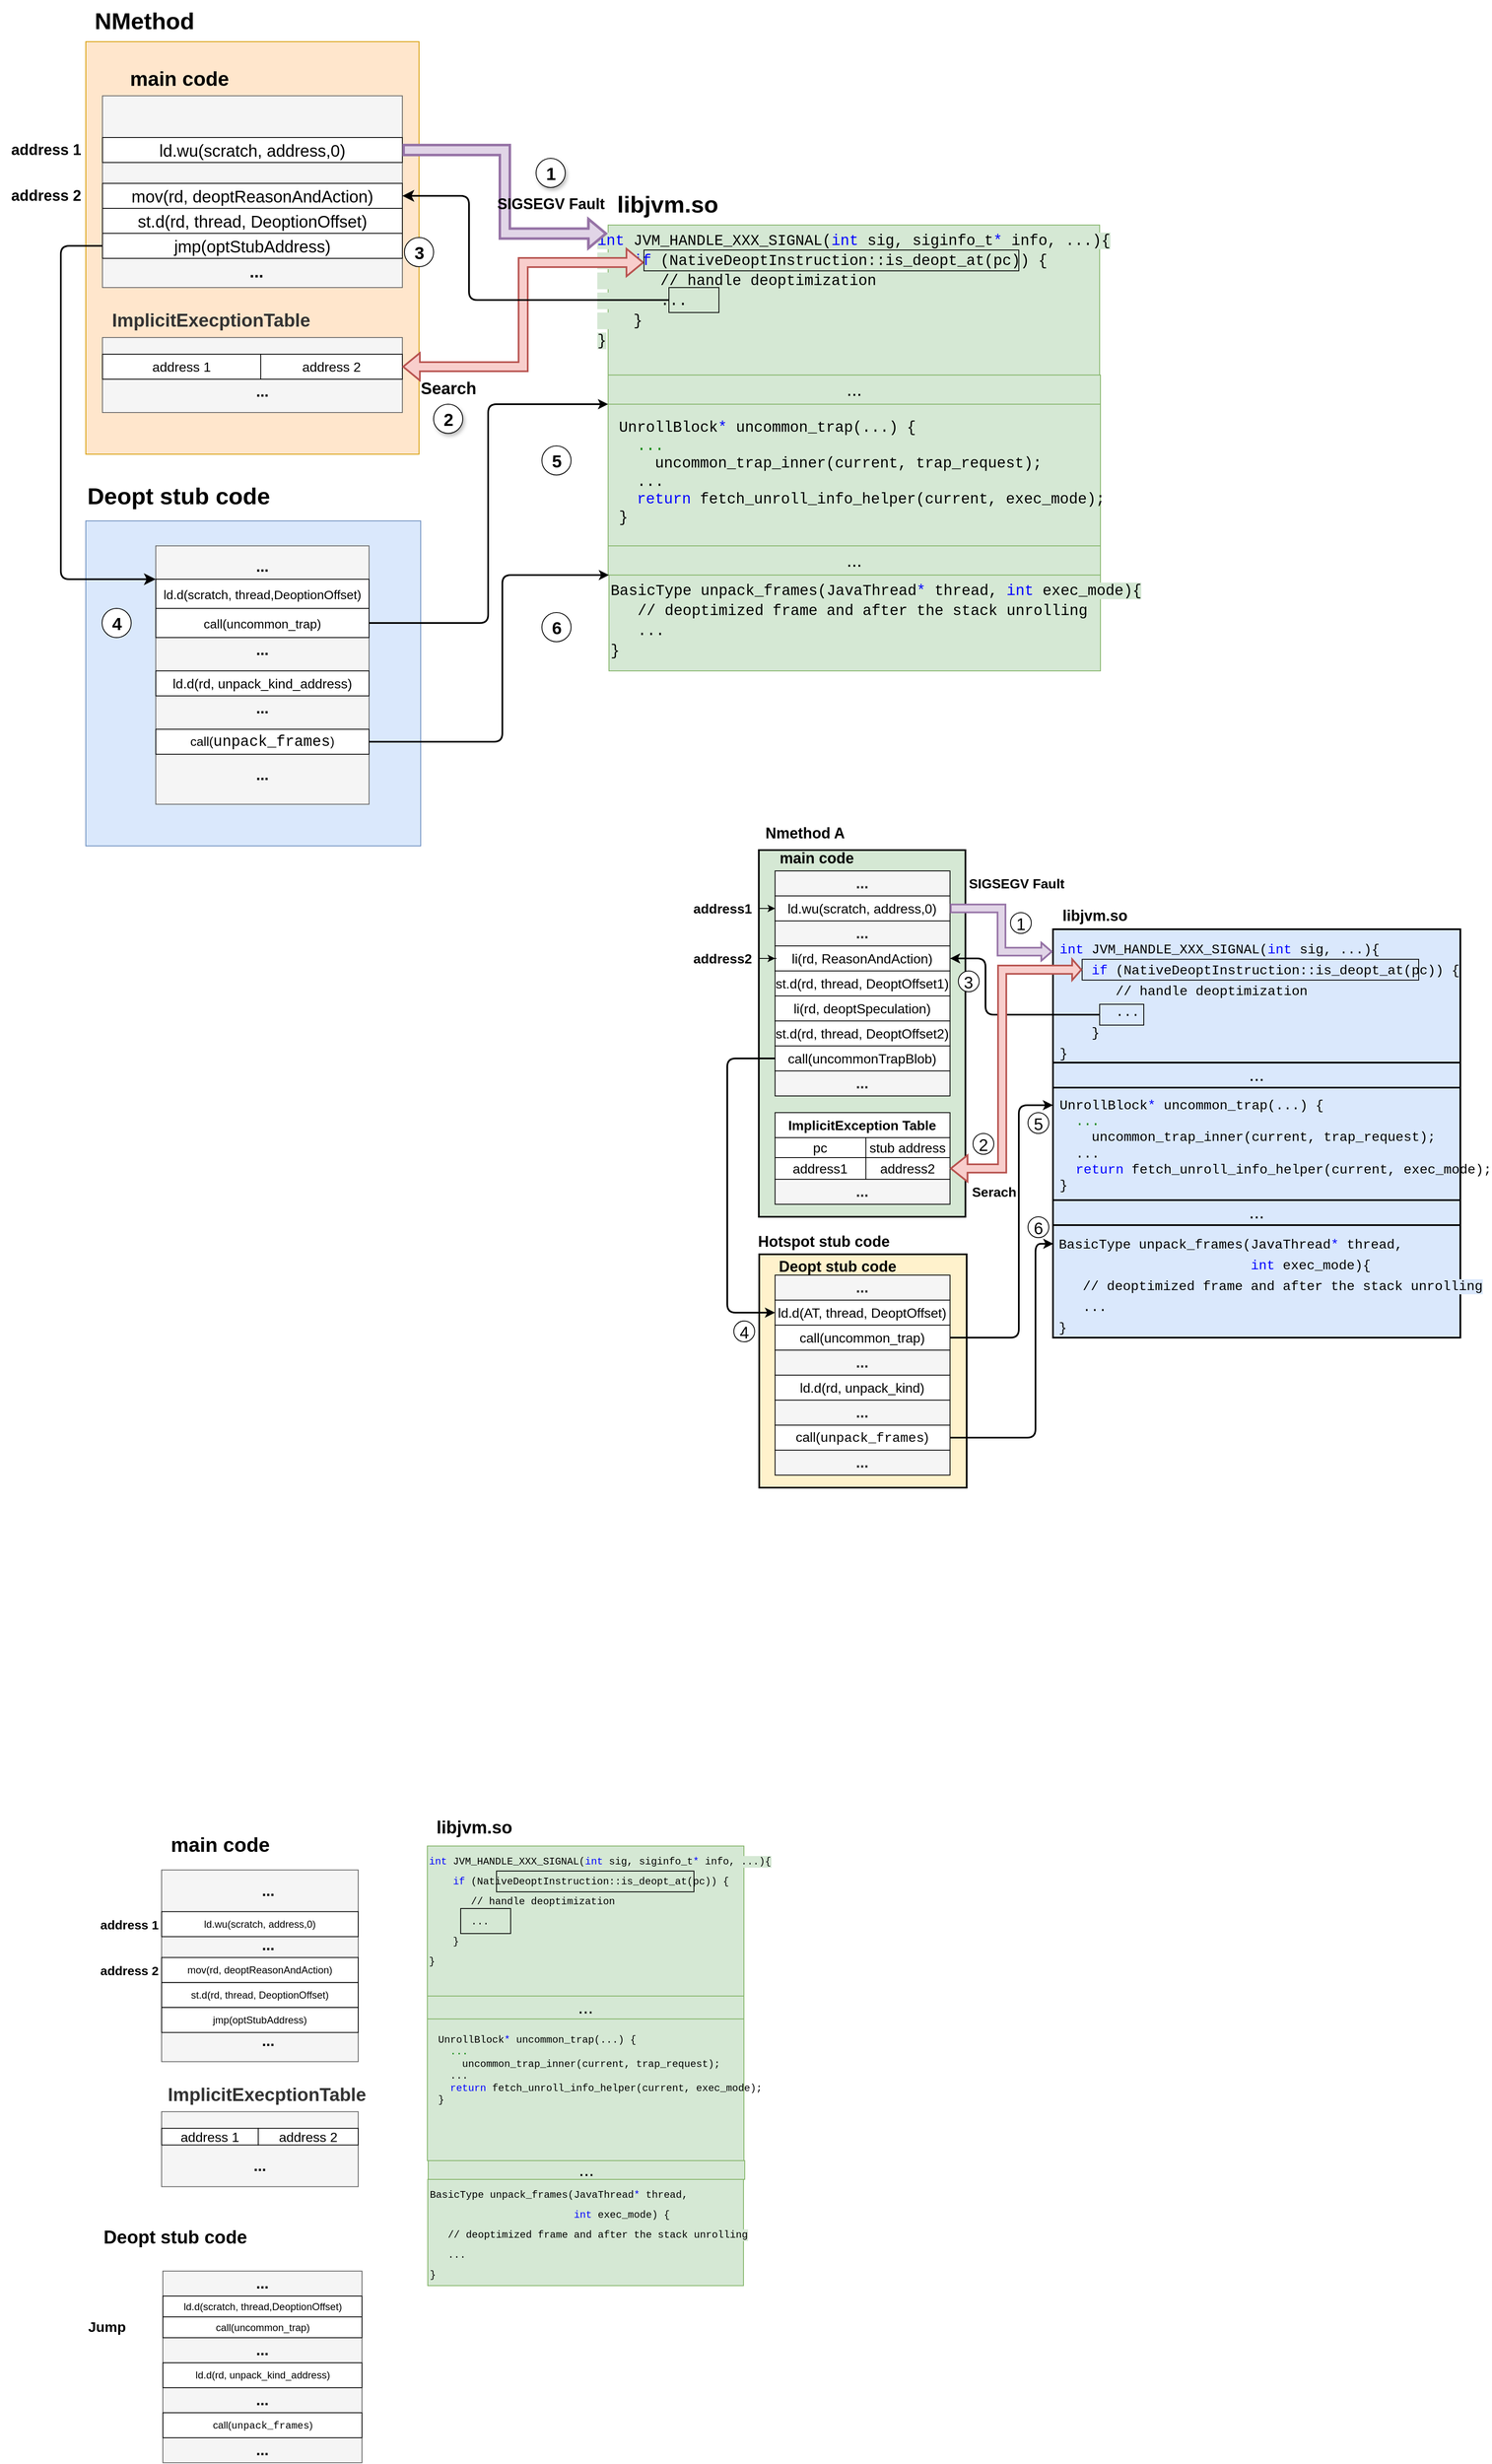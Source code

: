<mxfile version="26.2.9">
  <diagram name="Page-1" id="BFuxb5KCS-LEvVBP8Yrx">
    <mxGraphModel dx="1813" dy="959" grid="1" gridSize="10" guides="1" tooltips="1" connect="1" arrows="1" fold="1" page="1" pageScale="1" pageWidth="827" pageHeight="1169" math="0" shadow="0">
      <root>
        <mxCell id="0" />
        <mxCell id="1" parent="0" />
        <mxCell id="GPDv3OVLn7ujLdmAYbGH-8" value="" style="rounded=0;whiteSpace=wrap;html=1;fillColor=#ffe6cc;strokeColor=#d79b00;" parent="1" vertex="1">
          <mxGeometry x="850" y="235" width="400" height="495" as="geometry" />
        </mxCell>
        <mxCell id="GPDv3OVLn7ujLdmAYbGH-6" value="" style="rounded=0;whiteSpace=wrap;html=1;fillColor=#f5f5f5;fontColor=#333333;strokeColor=#666666;" parent="1" vertex="1">
          <mxGeometry x="870" y="300" width="360" height="230" as="geometry" />
        </mxCell>
        <mxCell id="GPDv3OVLn7ujLdmAYbGH-1" value="&lt;font style=&quot;font-size: 20px;&quot;&gt;ld.wu(scratch, address,0)&lt;/font&gt;" style="rounded=0;whiteSpace=wrap;html=1;" parent="1" vertex="1">
          <mxGeometry x="870" y="350" width="360" height="30" as="geometry" />
        </mxCell>
        <mxCell id="GPDv3OVLn7ujLdmAYbGH-2" value="&lt;div style=&quot;line-height: 24px;&quot;&gt;&lt;div style=&quot;font-family: Consolas, &amp;quot;Courier New&amp;quot;, monospace; font-size: 18px; white-space: pre; text-align: left;&quot;&gt;&lt;span style=&quot;background-color: light-dark(rgb(213, 232, 212), rgb(18, 18, 18));&quot;&gt;&lt;span style=&quot;color: rgb(0, 0, 255);&quot;&gt;int&lt;/span&gt; JVM_HANDLE_XXX_SIGNAL(&lt;span style=&quot;color: rgb(0, 0, 255);&quot;&gt;int&lt;/span&gt; sig, siginfo_t&lt;span style=&quot;color: rgb(0, 0, 255);&quot;&gt;*&lt;/span&gt; info, ...&lt;span style=&quot;color: light-dark(rgb(0, 0, 0), rgb(255, 255, 255));&quot;&gt;)&lt;/span&gt;&lt;/span&gt;&lt;span style=&quot;background-color: light-dark(rgb(213, 232, 212), rgb(18, 18, 18)); color: light-dark(rgb(0, 0, 0), rgb(255, 255, 255));&quot;&gt;{&lt;/span&gt;&lt;/div&gt;&lt;div style=&quot;font-family: Consolas, &amp;quot;Courier New&amp;quot;, monospace; font-size: 18px; white-space: pre; text-align: left;&quot;&gt;&lt;span style=&quot;background-color: light-dark(rgb(213, 232, 212), rgb(18, 18, 18)); color: light-dark(rgb(0, 0, 0), rgb(255, 255, 255));&quot;&gt;    &lt;/span&gt;&lt;span style=&quot;background-color: light-dark(rgb(213, 232, 212), rgb(237, 237, 237));&quot;&gt;&lt;span style=&quot;color: rgb(0, 0, 255);&quot;&gt;if&lt;/span&gt;&lt;span style=&quot;color: light-dark(rgb(0, 0, 0), rgb(255, 255, 255));&quot;&gt; (NativeDeoptInstruction::is_deopt_at(pc)) {&lt;/span&gt;&lt;/span&gt;&lt;/div&gt;&lt;div style=&quot;font-family: Consolas, &amp;quot;Courier New&amp;quot;, monospace; font-size: 18px; white-space: pre; text-align: left;&quot;&gt;&lt;span style=&quot;background-color: light-dark(rgb(213, 232, 212), rgb(237, 237, 237));&quot;&gt;&lt;span style=&quot;color: light-dark(rgb(0, 0, 0), rgb(255, 255, 255));&quot;&gt;       // handle deoptimization&lt;/span&gt;&lt;/span&gt;&lt;/div&gt;&lt;div style=&quot;line-height: 24px;&quot;&gt;&lt;div style=&quot;font-family: Consolas, &amp;quot;Courier New&amp;quot;, monospace; font-size: 18px; white-space: pre; text-align: left;&quot;&gt;&lt;span style=&quot;background-color: light-dark(rgb(213, 232, 212), rgb(237, 237, 237));&quot;&gt;&amp;nbsp; &amp;nbsp; &amp;nbsp;  ...&lt;/span&gt;&lt;/div&gt;&lt;div style=&quot;text-align: left; font-family: Consolas, &amp;quot;Courier New&amp;quot;, monospace; font-size: 18px; white-space: pre;&quot;&gt;&lt;span style=&quot;background-color: light-dark(rgb(213, 232, 212), rgb(237, 237, 237));&quot;&gt;&amp;nbsp; &amp;nbsp; }&lt;/span&gt;&lt;/div&gt;&lt;/div&gt;&lt;div style=&quot;font-family: Consolas, &amp;quot;Courier New&amp;quot;, monospace; font-size: 18px; white-space: pre; text-align: left;&quot;&gt;&lt;span style=&quot;background-color: light-dark(rgb(213, 232, 212), rgb(18, 18, 18)); color: light-dark(rgb(0, 0, 0), rgb(255, 255, 255));&quot;&gt;}&lt;/span&gt;&lt;/div&gt;&lt;div style=&quot;font-family: Consolas, &amp;quot;Courier New&amp;quot;, monospace; font-size: 18px; white-space: pre; text-align: left;&quot;&gt;&lt;span style=&quot;background-color: light-dark(rgb(213, 232, 212), rgb(18, 18, 18)); color: light-dark(rgb(0, 0, 0), rgb(255, 255, 255));&quot;&gt;&lt;br&gt;&lt;/span&gt;&lt;/div&gt;&lt;/div&gt;" style="rounded=0;whiteSpace=wrap;html=1;fillColor=#d5e8d4;strokeColor=#82b366;" parent="1" vertex="1">
          <mxGeometry x="1477" y="455" width="590" height="180" as="geometry" />
        </mxCell>
        <mxCell id="GPDv3OVLn7ujLdmAYbGH-4" value="&lt;font&gt;&lt;b&gt;libjvm.so&lt;/b&gt;&lt;/font&gt;" style="text;html=1;align=center;verticalAlign=middle;resizable=0;points=[];autosize=1;strokeColor=none;fillColor=none;fontSize=28;" parent="1" vertex="1">
          <mxGeometry x="1478" y="405" width="140" height="50" as="geometry" />
        </mxCell>
        <mxCell id="GPDv3OVLn7ujLdmAYbGH-7" value="&lt;b&gt;&lt;font style=&quot;font-size: 28px;&quot;&gt;NMethod&lt;/font&gt;&lt;/b&gt;" style="text;html=1;align=center;verticalAlign=middle;resizable=0;points=[];autosize=1;strokeColor=none;fillColor=none;" parent="1" vertex="1">
          <mxGeometry x="850" y="185" width="140" height="50" as="geometry" />
        </mxCell>
        <mxCell id="GPDv3OVLn7ujLdmAYbGH-9" value="&lt;b&gt;&lt;font style=&quot;font-size: 24px;&quot;&gt;main code&lt;/font&gt;&lt;/b&gt;" style="text;html=1;align=center;verticalAlign=middle;resizable=0;points=[];autosize=1;strokeColor=none;fillColor=none;" parent="1" vertex="1">
          <mxGeometry x="892" y="260" width="140" height="40" as="geometry" />
        </mxCell>
        <mxCell id="GPDv3OVLn7ujLdmAYbGH-10" value="&lt;font&gt;st.d(rd, thread, DeoptionOffset)&lt;/font&gt;" style="rounded=0;whiteSpace=wrap;html=1;fontSize=20;" parent="1" vertex="1">
          <mxGeometry x="870" y="435" width="360" height="30" as="geometry" />
        </mxCell>
        <mxCell id="GPDv3OVLn7ujLdmAYbGH-11" value="&lt;font&gt;mov(rd, deoptReasonAndAction)&lt;/font&gt;" style="rounded=0;whiteSpace=wrap;html=1;fontSize=20;" parent="1" vertex="1">
          <mxGeometry x="870" y="405" width="360" height="30" as="geometry" />
        </mxCell>
        <mxCell id="GPDv3OVLn7ujLdmAYbGH-12" value="&lt;font&gt;jmp(optStubAddress)&lt;/font&gt;" style="rounded=0;whiteSpace=wrap;html=1;fontSize=20;" parent="1" vertex="1">
          <mxGeometry x="870" y="465" width="360" height="30" as="geometry" />
        </mxCell>
        <mxCell id="GPDv3OVLn7ujLdmAYbGH-15" value="&lt;b&gt;&lt;font style=&quot;font-size: 20px;&quot;&gt;...&lt;/font&gt;&lt;/b&gt;" style="text;html=1;align=center;verticalAlign=middle;whiteSpace=wrap;rounded=0;" parent="1" vertex="1">
          <mxGeometry x="1025" y="495" width="60" height="30" as="geometry" />
        </mxCell>
        <mxCell id="GPDv3OVLn7ujLdmAYbGH-48" value="&lt;b&gt;&lt;font style=&quot;font-size: 18px;&quot;&gt;address 1&lt;/font&gt;&lt;/b&gt;" style="text;html=1;align=center;verticalAlign=middle;resizable=0;points=[];autosize=1;strokeColor=none;fillColor=none;" parent="1" vertex="1">
          <mxGeometry x="747" y="345" width="110" height="40" as="geometry" />
        </mxCell>
        <mxCell id="GPDv3OVLn7ujLdmAYbGH-49" value="&lt;b&gt;&lt;font style=&quot;font-size: 18px;&quot;&gt;address 2&lt;/font&gt;&lt;/b&gt;" style="text;html=1;align=center;verticalAlign=middle;resizable=0;points=[];autosize=1;strokeColor=none;fillColor=none;" parent="1" vertex="1">
          <mxGeometry x="747" y="400" width="110" height="40" as="geometry" />
        </mxCell>
        <mxCell id="GPDv3OVLn7ujLdmAYbGH-60" value="" style="rounded=0;whiteSpace=wrap;html=1;fillColor=#f5f5f5;fontColor=#333333;strokeColor=#666666;" parent="1" vertex="1">
          <mxGeometry x="870" y="590" width="360" height="90" as="geometry" />
        </mxCell>
        <mxCell id="GPDv3OVLn7ujLdmAYbGH-61" value="&lt;font style=&quot;font-size: 16px;&quot;&gt;address 1&lt;/font&gt;" style="rounded=0;whiteSpace=wrap;html=1;" parent="1" vertex="1">
          <mxGeometry x="870" y="610" width="190" height="30" as="geometry" />
        </mxCell>
        <mxCell id="GPDv3OVLn7ujLdmAYbGH-62" value="&lt;span style=&quot;color: rgb(51, 51, 51); font-weight: 700;&quot;&gt;&lt;font style=&quot;font-size: 22px;&quot;&gt;ImplicitExecptionTable&lt;/font&gt;&lt;/span&gt;" style="text;html=1;align=center;verticalAlign=middle;resizable=0;points=[];autosize=1;strokeColor=none;fillColor=none;" parent="1" vertex="1">
          <mxGeometry x="870" y="550" width="260" height="40" as="geometry" />
        </mxCell>
        <mxCell id="GPDv3OVLn7ujLdmAYbGH-67" value="&lt;b&gt;&lt;font style=&quot;font-size: 18px;&quot;&gt;...&lt;/font&gt;&lt;/b&gt;" style="text;html=1;align=center;verticalAlign=middle;whiteSpace=wrap;rounded=0;" parent="1" vertex="1">
          <mxGeometry x="1032" y="640" width="60" height="30" as="geometry" />
        </mxCell>
        <mxCell id="GPDv3OVLn7ujLdmAYbGH-69" value="&lt;font style=&quot;font-size: 16px;&quot;&gt;address 2&lt;/font&gt;" style="rounded=0;whiteSpace=wrap;html=1;" parent="1" vertex="1">
          <mxGeometry x="1060" y="610" width="170" height="30" as="geometry" />
        </mxCell>
        <mxCell id="GPDv3OVLn7ujLdmAYbGH-71" value="" style="rounded=0;whiteSpace=wrap;html=1;fillColor=#dae8fc;strokeColor=#6c8ebf;" parent="1" vertex="1">
          <mxGeometry x="850" y="810" width="402" height="390" as="geometry" />
        </mxCell>
        <mxCell id="GPDv3OVLn7ujLdmAYbGH-72" value="&lt;b&gt;&lt;font style=&quot;font-size: 28px;&quot;&gt;Deopt stub code&lt;/font&gt;&lt;/b&gt;" style="text;html=1;align=center;verticalAlign=middle;resizable=0;points=[];autosize=1;strokeColor=none;fillColor=none;" parent="1" vertex="1">
          <mxGeometry x="841" y="755" width="240" height="50" as="geometry" />
        </mxCell>
        <mxCell id="GPDv3OVLn7ujLdmAYbGH-73" value="&lt;font style=&quot;font-size: 22px;&quot;&gt;...&lt;/font&gt;" style="rounded=0;whiteSpace=wrap;html=1;fillColor=#d5e8d4;strokeColor=#82b366;" parent="1" vertex="1">
          <mxGeometry x="1477" y="635" width="591" height="35" as="geometry" />
        </mxCell>
        <mxCell id="GPDv3OVLn7ujLdmAYbGH-76" value="&lt;div style=&quot;forced-color-adjust: none; color: rgb(0, 0, 0); font-family: Consolas, &amp;quot;Courier New&amp;quot;, monospace; font-size: 18px; font-style: normal; font-variant-ligatures: normal; font-variant-caps: normal; font-weight: 400; letter-spacing: normal; orphans: 2; text-align: left; text-indent: 0px; text-transform: none; widows: 2; word-spacing: 0px; -webkit-text-stroke-width: 0px; white-space: pre; text-decoration-thickness: initial; text-decoration-style: initial; text-decoration-color: initial;&quot;&gt;UnrollBlock&lt;span style=&quot;forced-color-adjust: none; color: rgb(0, 0, 255);&quot;&gt;*&lt;/span&gt; uncommon_trap(...) {&lt;/div&gt;&lt;div style=&quot;forced-color-adjust: none; color: rgb(0, 0, 0); font-family: Consolas, &amp;quot;Courier New&amp;quot;, monospace; font-size: 18px; font-style: normal; font-variant-ligatures: normal; font-variant-caps: normal; font-weight: 400; letter-spacing: normal; orphans: 2; text-align: left; text-indent: 0px; text-transform: none; widows: 2; word-spacing: 0px; -webkit-text-stroke-width: 0px; white-space: pre; text-decoration-thickness: initial; text-decoration-style: initial; text-decoration-color: initial;&quot;&gt;&lt;span style=&quot;forced-color-adjust: none; color: rgb(0, 128, 0);&quot;&gt;&amp;nbsp; ...&lt;/span&gt;&lt;/div&gt;&lt;div style=&quot;forced-color-adjust: none; color: rgb(0, 0, 0); font-family: Consolas, &amp;quot;Courier New&amp;quot;, monospace; font-size: 18px; font-style: normal; font-variant-ligatures: normal; font-variant-caps: normal; font-weight: 400; letter-spacing: normal; orphans: 2; text-align: left; text-indent: 0px; text-transform: none; widows: 2; word-spacing: 0px; -webkit-text-stroke-width: 0px; white-space: pre; text-decoration-thickness: initial; text-decoration-style: initial; text-decoration-color: initial;&quot;&gt;&amp;nbsp; &amp;nbsp; uncommon_trap_inner(current, trap_request);&lt;/div&gt;&lt;div style=&quot;forced-color-adjust: none; color: rgb(0, 0, 0); font-family: Consolas, &amp;quot;Courier New&amp;quot;, monospace; font-size: 18px; font-style: normal; font-variant-ligatures: normal; font-variant-caps: normal; font-weight: 400; letter-spacing: normal; orphans: 2; text-align: left; text-indent: 0px; text-transform: none; widows: 2; word-spacing: 0px; -webkit-text-stroke-width: 0px; white-space: pre; text-decoration-thickness: initial; text-decoration-style: initial; text-decoration-color: initial;&quot;&gt;&amp;nbsp; ...&lt;/div&gt;&lt;div style=&quot;forced-color-adjust: none; color: rgb(0, 0, 0); font-family: Consolas, &amp;quot;Courier New&amp;quot;, monospace; font-size: 18px; font-style: normal; font-variant-ligatures: normal; font-variant-caps: normal; font-weight: 400; letter-spacing: normal; orphans: 2; text-align: left; text-indent: 0px; text-transform: none; widows: 2; word-spacing: 0px; -webkit-text-stroke-width: 0px; white-space: pre; text-decoration-thickness: initial; text-decoration-style: initial; text-decoration-color: initial;&quot;&gt;&amp;nbsp; &lt;span style=&quot;forced-color-adjust: none; color: rgb(0, 0, 255);&quot;&gt;return&lt;/span&gt; fetch_unroll_info_helper(current, exec_mode);&lt;/div&gt;&lt;div style=&quot;forced-color-adjust: none; color: rgb(0, 0, 0); font-family: Consolas, &amp;quot;Courier New&amp;quot;, monospace; font-size: 18px; font-style: normal; font-variant-ligatures: normal; font-variant-caps: normal; font-weight: 400; letter-spacing: normal; orphans: 2; text-align: left; text-indent: 0px; text-transform: none; widows: 2; word-spacing: 0px; -webkit-text-stroke-width: 0px; white-space: pre; text-decoration-thickness: initial; text-decoration-style: initial; text-decoration-color: initial;&quot;&gt;}&lt;/div&gt;" style="text;whiteSpace=wrap;html=1;fillColor=#d5e8d4;strokeColor=#82b366;spacing=13;" parent="1" vertex="1">
          <mxGeometry x="1477" y="670" width="591" height="170" as="geometry" />
        </mxCell>
        <mxCell id="GPDv3OVLn7ujLdmAYbGH-77" value="&lt;span style=&quot;font-size: 22px;&quot;&gt;...&lt;/span&gt;" style="rounded=0;whiteSpace=wrap;html=1;fillColor=#d5e8d4;strokeColor=#82b366;" parent="1" vertex="1">
          <mxGeometry x="1477" y="840" width="591" height="35" as="geometry" />
        </mxCell>
        <mxCell id="GPDv3OVLn7ujLdmAYbGH-79" value="&lt;div style=&quot;font-family: Consolas, &amp;quot;Courier New&amp;quot;, monospace; font-weight: normal; font-size: 18px; line-height: 24px; white-space: pre;&quot;&gt;&lt;div style=&quot;color: light-dark(rgb(0, 0, 0), rgb(237, 237, 237));&quot;&gt;&lt;span style=&quot;background-color: light-dark(rgb(213, 232, 212), rgb(18, 18, 18));&quot;&gt;&lt;span style=&quot;color: rgb(0, 0, 0);&quot;&gt;BasicType unpack_frames(JavaThread&lt;/span&gt;&lt;span style=&quot;color: rgb(0, 0, 255);&quot;&gt;*&lt;/span&gt;&lt;span style=&quot;color: rgb(0, 0, 0);&quot;&gt; thread, &lt;/span&gt;&lt;span style=&quot;color: rgb(0, 0, 255);&quot;&gt;int&lt;/span&gt;&lt;span style=&quot;color: rgb(0, 0, 0);&quot;&gt; exec_mode){&lt;/span&gt;&lt;/span&gt;&lt;/div&gt;&lt;div style=&quot;&quot;&gt;&lt;span style=&quot;color: light-dark(rgb(0, 0, 0), rgb(237, 237, 237)); background-color: light-dark(rgb(213, 232, 212), rgb(18, 18, 18));&quot;&gt;&lt;span style=&quot;color: rgb(0, 0, 0);&quot;&gt;   // &lt;/span&gt;&lt;/span&gt;&lt;span style=&quot;background-color: light-dark(rgb(213, 232, 212), rgb(18, 18, 18));&quot;&gt;&lt;font style=&quot;color: rgb(0, 0, 0);&quot;&gt;deoptimized frame and after the stack unrolling&lt;/font&gt;&lt;/span&gt;&lt;/div&gt;&lt;div style=&quot;color: light-dark(rgb(0, 0, 0), rgb(237, 237, 237));&quot;&gt;&lt;span style=&quot;background-color: light-dark(rgb(213, 232, 212), rgb(18, 18, 18));&quot;&gt;&lt;span style=&quot;color: rgb(0, 0, 0);&quot;&gt;   ...&lt;/span&gt;&lt;/span&gt;&lt;/div&gt;&lt;div style=&quot;color: light-dark(rgb(0, 0, 0), rgb(237, 237, 237));&quot;&gt;&lt;span style=&quot;background-color: light-dark(rgb(213, 232, 212), rgb(18, 18, 18));&quot;&gt;&lt;span style=&quot;color: rgb(0, 0, 0);&quot;&gt;}&lt;/span&gt;&lt;/span&gt;&lt;/div&gt;&lt;/div&gt;" style="text;whiteSpace=wrap;html=1;fillColor=#d5e8d4;strokeColor=#82b366;" parent="1" vertex="1">
          <mxGeometry x="1478" y="875" width="590" height="115" as="geometry" />
        </mxCell>
        <mxCell id="GPDv3OVLn7ujLdmAYbGH-83" value="" style="rounded=0;whiteSpace=wrap;html=1;fillColor=#f5f5f5;fontColor=#333333;strokeColor=#666666;" parent="1" vertex="1">
          <mxGeometry x="934" y="840" width="256" height="310" as="geometry" />
        </mxCell>
        <mxCell id="GPDv3OVLn7ujLdmAYbGH-84" value="&lt;font style=&quot;font-size: 15px;&quot;&gt;ld.d(scratch, thread,DeoptionOffset)&lt;/font&gt;" style="rounded=0;whiteSpace=wrap;html=1;" parent="1" vertex="1">
          <mxGeometry x="934" y="880" width="256" height="35" as="geometry" />
        </mxCell>
        <mxCell id="GPDv3OVLn7ujLdmAYbGH-86" value="&lt;font style=&quot;font-size: 16px;&quot;&gt;ld.d(rd, unpack_kind_address)&lt;/font&gt;" style="rounded=0;whiteSpace=wrap;html=1;" parent="1" vertex="1">
          <mxGeometry x="934" y="990" width="256" height="30" as="geometry" />
        </mxCell>
        <mxCell id="GPDv3OVLn7ujLdmAYbGH-112" style="edgeStyle=orthogonalEdgeStyle;rounded=1;orthogonalLoop=1;jettySize=auto;html=1;entryX=0;entryY=0;entryDx=0;entryDy=0;strokeWidth=2;curved=0;" parent="1" source="GPDv3OVLn7ujLdmAYbGH-87" target="GPDv3OVLn7ujLdmAYbGH-79" edge="1">
          <mxGeometry relative="1" as="geometry">
            <Array as="points">
              <mxPoint x="1350" y="1075" />
              <mxPoint x="1350" y="875" />
            </Array>
          </mxGeometry>
        </mxCell>
        <mxCell id="GPDv3OVLn7ujLdmAYbGH-87" value="&lt;span style=&quot;font-size: 15px;&quot;&gt;call(&lt;/span&gt;&lt;span style=&quot;background-color: rgb(255, 255, 255); font-family: Consolas, &amp;quot;Courier New&amp;quot;, monospace; font-size: 18px; white-space: pre; color: light-dark(rgb(0, 0, 0), rgb(255, 255, 255));&quot;&gt;unpack_frames&lt;/span&gt;&lt;span style=&quot;font-size: 15px; background-color: transparent; color: light-dark(rgb(0, 0, 0), rgb(255, 255, 255));&quot;&gt;)&lt;/span&gt;" style="rounded=0;whiteSpace=wrap;html=1;" parent="1" vertex="1">
          <mxGeometry x="934" y="1060" width="256" height="30" as="geometry" />
        </mxCell>
        <mxCell id="GPDv3OVLn7ujLdmAYbGH-88" value="&lt;b&gt;&lt;font style=&quot;font-size: 18px;&quot;&gt;...&lt;/font&gt;&lt;/b&gt;" style="text;html=1;align=center;verticalAlign=middle;whiteSpace=wrap;rounded=0;" parent="1" vertex="1">
          <mxGeometry x="1032" y="850" width="60" height="30" as="geometry" />
        </mxCell>
        <mxCell id="GPDv3OVLn7ujLdmAYbGH-89" value="&lt;b&gt;&lt;font style=&quot;font-size: 18px;&quot;&gt;...&lt;/font&gt;&lt;/b&gt;" style="text;html=1;align=center;verticalAlign=middle;whiteSpace=wrap;rounded=0;" parent="1" vertex="1">
          <mxGeometry x="1032" y="950" width="60" height="30" as="geometry" />
        </mxCell>
        <mxCell id="GPDv3OVLn7ujLdmAYbGH-90" value="&lt;b&gt;&lt;font style=&quot;font-size: 18px;&quot;&gt;...&lt;/font&gt;&lt;/b&gt;" style="text;html=1;align=center;verticalAlign=middle;whiteSpace=wrap;rounded=0;" parent="1" vertex="1">
          <mxGeometry x="1032" y="1020" width="60" height="30" as="geometry" />
        </mxCell>
        <mxCell id="GPDv3OVLn7ujLdmAYbGH-108" style="edgeStyle=orthogonalEdgeStyle;rounded=1;orthogonalLoop=1;jettySize=auto;html=1;entryX=0;entryY=0;entryDx=0;entryDy=0;strokeWidth=2;curved=0;" parent="1" source="GPDv3OVLn7ujLdmAYbGH-95" target="GPDv3OVLn7ujLdmAYbGH-76" edge="1">
          <mxGeometry relative="1" as="geometry">
            <Array as="points">
              <mxPoint x="1333" y="933" />
              <mxPoint x="1333" y="670" />
            </Array>
          </mxGeometry>
        </mxCell>
        <mxCell id="GPDv3OVLn7ujLdmAYbGH-95" value="&lt;font style=&quot;font-size: 15px;&quot;&gt;call(uncommon_trap)&lt;/font&gt;" style="rounded=0;whiteSpace=wrap;html=1;" parent="1" vertex="1">
          <mxGeometry x="934" y="915" width="256" height="35" as="geometry" />
        </mxCell>
        <mxCell id="GPDv3OVLn7ujLdmAYbGH-96" value="&lt;b&gt;&lt;font style=&quot;font-size: 18px;&quot;&gt;...&lt;/font&gt;&lt;/b&gt;" style="text;html=1;align=center;verticalAlign=middle;whiteSpace=wrap;rounded=0;" parent="1" vertex="1">
          <mxGeometry x="1032" y="1100" width="60" height="30" as="geometry" />
        </mxCell>
        <mxCell id="GPDv3OVLn7ujLdmAYbGH-97" value="" style="edgeStyle=elbowEdgeStyle;elbow=horizontal;endArrow=classic;html=1;curved=0;rounded=0;exitX=1;exitY=0.5;exitDx=0;exitDy=0;entryX=-0.002;entryY=0.057;entryDx=0;entryDy=0;entryPerimeter=0;shape=flexArrow;fillColor=#e1d5e7;strokeColor=#9673a6;strokeWidth=3;" parent="1" source="GPDv3OVLn7ujLdmAYbGH-1" target="GPDv3OVLn7ujLdmAYbGH-2" edge="1">
          <mxGeometry width="50" height="50" relative="1" as="geometry">
            <mxPoint x="1470" y="270" as="sourcePoint" />
            <mxPoint x="1440" y="520" as="targetPoint" />
          </mxGeometry>
        </mxCell>
        <mxCell id="GPDv3OVLn7ujLdmAYbGH-100" value="&lt;font face=&quot;Helvetica&quot; style=&quot;font-size: 18px;&quot;&gt;&lt;b style=&quot;&quot;&gt;SIGSEGV Fault&lt;/b&gt;&lt;/font&gt;" style="text;html=1;align=center;verticalAlign=middle;resizable=0;points=[];autosize=1;strokeColor=none;fillColor=none;" parent="1" vertex="1">
          <mxGeometry x="1333" y="410" width="150" height="40" as="geometry" />
        </mxCell>
        <mxCell id="GPDv3OVLn7ujLdmAYbGH-102" value="" style="edgeStyle=elbowEdgeStyle;elbow=horizontal;endArrow=classic;html=1;curved=0;rounded=0;exitX=1;exitY=0.5;exitDx=0;exitDy=0;startArrow=classic;startFill=1;shape=flexArrow;strokeWidth=2;fillColor=#f8cecc;strokeColor=#b85450;entryX=0;entryY=0.6;entryDx=0;entryDy=0;entryPerimeter=0;" parent="1" source="GPDv3OVLn7ujLdmAYbGH-69" target="GPDv3OVLn7ujLdmAYbGH-104" edge="1">
          <mxGeometry width="50" height="50" relative="1" as="geometry">
            <mxPoint x="1350" y="595" as="sourcePoint" />
            <mxPoint x="1510" y="510" as="targetPoint" />
          </mxGeometry>
        </mxCell>
        <mxCell id="GPDv3OVLn7ujLdmAYbGH-104" value="" style="rounded=0;whiteSpace=wrap;html=1;fillColor=none;" parent="1" vertex="1">
          <mxGeometry x="1520" y="485" width="450" height="25" as="geometry" />
        </mxCell>
        <mxCell id="GPDv3OVLn7ujLdmAYbGH-105" value="" style="rounded=0;whiteSpace=wrap;html=1;fillColor=none;" parent="1" vertex="1">
          <mxGeometry x="1550" y="530" width="60" height="30" as="geometry" />
        </mxCell>
        <mxCell id="GPDv3OVLn7ujLdmAYbGH-106" value="" style="edgeStyle=elbowEdgeStyle;elbow=horizontal;endArrow=classic;html=1;curved=0;rounded=1;endSize=8;startSize=8;exitX=0;exitY=0.5;exitDx=0;exitDy=0;strokeWidth=2;" parent="1" source="GPDv3OVLn7ujLdmAYbGH-105" edge="1">
          <mxGeometry width="50" height="50" relative="1" as="geometry">
            <mxPoint x="1500" y="545" as="sourcePoint" />
            <mxPoint x="1230" y="420" as="targetPoint" />
            <Array as="points">
              <mxPoint x="1310" y="480" />
            </Array>
          </mxGeometry>
        </mxCell>
        <mxCell id="GPDv3OVLn7ujLdmAYbGH-107" value="" style="edgeStyle=elbowEdgeStyle;elbow=vertical;endArrow=classic;html=1;curved=0;rounded=1;endSize=8;startSize=8;exitX=0;exitY=0.5;exitDx=0;exitDy=0;entryX=0;entryY=0;entryDx=0;entryDy=0;strokeWidth=2;" parent="1" source="GPDv3OVLn7ujLdmAYbGH-12" target="GPDv3OVLn7ujLdmAYbGH-84" edge="1">
          <mxGeometry width="50" height="50" relative="1" as="geometry">
            <mxPoint x="710" y="540" as="sourcePoint" />
            <mxPoint x="660" y="670" as="targetPoint" />
            <Array as="points">
              <mxPoint x="820" y="680" />
            </Array>
          </mxGeometry>
        </mxCell>
        <mxCell id="GPDv3OVLn7ujLdmAYbGH-114" value="&lt;b&gt;&lt;font&gt;Search&lt;/font&gt;&lt;/b&gt;" style="text;html=1;align=center;verticalAlign=middle;resizable=0;points=[];autosize=1;strokeColor=none;fillColor=none;fontSize=20;" parent="1" vertex="1">
          <mxGeometry x="1240" y="630" width="90" height="40" as="geometry" />
        </mxCell>
        <mxCell id="Ckssh7nrEe2KPy_eprfl-3" value="" style="rounded=0;whiteSpace=wrap;html=1;fillColor=#f5f5f5;fontColor=#333333;strokeColor=#666666;" parent="1" vertex="1">
          <mxGeometry x="941" y="2428.75" width="236" height="230" as="geometry" />
        </mxCell>
        <mxCell id="Ckssh7nrEe2KPy_eprfl-4" value="&lt;font&gt;ld.wu(scratch, address,0)&lt;/font&gt;" style="rounded=0;whiteSpace=wrap;html=1;" parent="1" vertex="1">
          <mxGeometry x="941" y="2478.75" width="236" height="30" as="geometry" />
        </mxCell>
        <mxCell id="Ckssh7nrEe2KPy_eprfl-5" value="&lt;div style=&quot;line-height: 24px;&quot;&gt;&lt;div style=&quot;font-family: Consolas, &amp;quot;Courier New&amp;quot;, monospace; white-space: pre;&quot;&gt;&lt;font&gt;&lt;span style=&quot;background-color: light-dark(rgb(213, 232, 212), rgb(18, 18, 18));&quot;&gt;&lt;span style=&quot;color: rgb(0, 0, 255);&quot;&gt;int&lt;/span&gt; JVM_HANDLE_XXX_SIGNAL(&lt;span style=&quot;color: rgb(0, 0, 255);&quot;&gt;int&lt;/span&gt; sig, siginfo_t&lt;span style=&quot;color: rgb(0, 0, 255);&quot;&gt;*&lt;/span&gt; info, ...&lt;span style=&quot;color: light-dark(rgb(0, 0, 0), rgb(255, 255, 255));&quot;&gt;)&lt;/span&gt;&lt;/span&gt;&lt;span style=&quot;background-color: light-dark(rgb(213, 232, 212), rgb(18, 18, 18)); color: light-dark(rgb(0, 0, 0), rgb(255, 255, 255));&quot;&gt;{&lt;/span&gt;&lt;/font&gt;&lt;/div&gt;&lt;div style=&quot;font-family: Consolas, &amp;quot;Courier New&amp;quot;, monospace; white-space: pre;&quot;&gt;&lt;font&gt;&lt;span style=&quot;background-color: light-dark(rgb(213, 232, 212), rgb(18, 18, 18)); color: light-dark(rgb(0, 0, 0), rgb(255, 255, 255));&quot;&gt;    &lt;/span&gt;&lt;span style=&quot;background-color: light-dark(rgb(213, 232, 212), rgb(237, 237, 237));&quot;&gt;&lt;span style=&quot;color: rgb(0, 0, 255);&quot;&gt;if&lt;/span&gt;&lt;span style=&quot;color: light-dark(rgb(0, 0, 0), rgb(255, 255, 255));&quot;&gt; (NativeDeoptInstruction::is_deopt_at(pc)) {&lt;/span&gt;&lt;/span&gt;&lt;/font&gt;&lt;/div&gt;&lt;div style=&quot;font-family: Consolas, &amp;quot;Courier New&amp;quot;, monospace; white-space: pre;&quot;&gt;&lt;span style=&quot;background-color: light-dark(rgb(213, 232, 212), rgb(237, 237, 237));&quot;&gt;&lt;span style=&quot;color: light-dark(rgb(0, 0, 0), rgb(255, 255, 255));&quot;&gt;&lt;font&gt;       // handle deoptimization&lt;/font&gt;&lt;/span&gt;&lt;/span&gt;&lt;/div&gt;&lt;div style=&quot;line-height: 24px;&quot;&gt;&lt;div style=&quot;font-family: Consolas, &amp;quot;Courier New&amp;quot;, monospace; white-space: pre;&quot;&gt;&lt;span style=&quot;background-color: light-dark(rgb(213, 232, 212), rgb(237, 237, 237));&quot;&gt;&lt;font&gt;&amp;nbsp; &amp;nbsp; &amp;nbsp;  ...&lt;/font&gt;&lt;/span&gt;&lt;/div&gt;&lt;div style=&quot;font-family: Consolas, &amp;quot;Courier New&amp;quot;, monospace; white-space: pre;&quot;&gt;&lt;span style=&quot;background-color: light-dark(rgb(213, 232, 212), rgb(237, 237, 237));&quot;&gt;&lt;font&gt;&amp;nbsp; &amp;nbsp; }&lt;/font&gt;&lt;/span&gt;&lt;/div&gt;&lt;/div&gt;&lt;div style=&quot;font-family: Consolas, &amp;quot;Courier New&amp;quot;, monospace; white-space: pre;&quot;&gt;&lt;span style=&quot;background-color: light-dark(rgb(213, 232, 212), rgb(18, 18, 18)); color: light-dark(rgb(0, 0, 0), rgb(255, 255, 255));&quot;&gt;&lt;font&gt;}&lt;/font&gt;&lt;/span&gt;&lt;/div&gt;&lt;div style=&quot;font-family: Consolas, &amp;quot;Courier New&amp;quot;, monospace; font-size: 18px; white-space: pre;&quot;&gt;&lt;span style=&quot;background-color: light-dark(rgb(213, 232, 212), rgb(18, 18, 18)); color: light-dark(rgb(0, 0, 0), rgb(255, 255, 255));&quot;&gt;&lt;br&gt;&lt;/span&gt;&lt;/div&gt;&lt;/div&gt;" style="rounded=0;whiteSpace=wrap;html=1;fillColor=#d5e8d4;strokeColor=#82b366;align=left;" parent="1" vertex="1">
          <mxGeometry x="1260" y="2400" width="380" height="180" as="geometry" />
        </mxCell>
        <mxCell id="Ckssh7nrEe2KPy_eprfl-6" value="&lt;font style=&quot;font-size: 21px;&quot;&gt;&lt;b style=&quot;&quot;&gt;libjvm.so&lt;/b&gt;&lt;/font&gt;" style="text;html=1;align=center;verticalAlign=middle;resizable=0;points=[];autosize=1;strokeColor=none;fillColor=none;fontSize=28;" parent="1" vertex="1">
          <mxGeometry x="1261" y="2350" width="110" height="50" as="geometry" />
        </mxCell>
        <mxCell id="Ckssh7nrEe2KPy_eprfl-8" value="&lt;b&gt;&lt;font style=&quot;font-size: 24px;&quot;&gt;main code&lt;/font&gt;&lt;/b&gt;" style="text;html=1;align=center;verticalAlign=middle;resizable=0;points=[];autosize=1;strokeColor=none;fillColor=none;" parent="1" vertex="1">
          <mxGeometry x="941" y="2378.75" width="140" height="40" as="geometry" />
        </mxCell>
        <mxCell id="Ckssh7nrEe2KPy_eprfl-9" value="&lt;font&gt;st.d(rd, thread, DeoptionOffset)&lt;/font&gt;" style="rounded=0;whiteSpace=wrap;html=1;" parent="1" vertex="1">
          <mxGeometry x="941" y="2563.75" width="236" height="30" as="geometry" />
        </mxCell>
        <mxCell id="Ckssh7nrEe2KPy_eprfl-10" value="&lt;font&gt;mov(rd, deoptReasonAndAction)&lt;/font&gt;" style="rounded=0;whiteSpace=wrap;html=1;" parent="1" vertex="1">
          <mxGeometry x="941" y="2533.75" width="236" height="30" as="geometry" />
        </mxCell>
        <mxCell id="Ckssh7nrEe2KPy_eprfl-11" value="&lt;font&gt;jmp(optStubAddress)&lt;/font&gt;" style="rounded=0;whiteSpace=wrap;html=1;" parent="1" vertex="1">
          <mxGeometry x="941" y="2593.75" width="236" height="30" as="geometry" />
        </mxCell>
        <mxCell id="Ckssh7nrEe2KPy_eprfl-12" value="&lt;b&gt;&lt;font style=&quot;font-size: 18px;&quot;&gt;...&lt;/font&gt;&lt;/b&gt;" style="text;html=1;align=center;verticalAlign=middle;whiteSpace=wrap;rounded=0;" parent="1" vertex="1">
          <mxGeometry x="1039" y="2438.75" width="60" height="30" as="geometry" />
        </mxCell>
        <mxCell id="Ckssh7nrEe2KPy_eprfl-13" value="&lt;b&gt;&lt;font style=&quot;font-size: 18px;&quot;&gt;...&lt;/font&gt;&lt;/b&gt;" style="text;html=1;align=center;verticalAlign=middle;whiteSpace=wrap;rounded=0;" parent="1" vertex="1">
          <mxGeometry x="1039" y="2503.75" width="60" height="30" as="geometry" />
        </mxCell>
        <mxCell id="Ckssh7nrEe2KPy_eprfl-14" value="&lt;b&gt;&lt;font style=&quot;font-size: 18px;&quot;&gt;...&lt;/font&gt;&lt;/b&gt;" style="text;html=1;align=center;verticalAlign=middle;whiteSpace=wrap;rounded=0;" parent="1" vertex="1">
          <mxGeometry x="1039" y="2618.75" width="60" height="30" as="geometry" />
        </mxCell>
        <mxCell id="Ckssh7nrEe2KPy_eprfl-15" value="&lt;b&gt;&lt;font style=&quot;font-size: 15px;&quot;&gt;address 1&lt;/font&gt;&lt;/b&gt;" style="text;html=1;align=center;verticalAlign=middle;resizable=0;points=[];autosize=1;strokeColor=none;fillColor=none;" parent="1" vertex="1">
          <mxGeometry x="857" y="2478.75" width="90" height="30" as="geometry" />
        </mxCell>
        <mxCell id="Ckssh7nrEe2KPy_eprfl-16" value="&lt;b&gt;&lt;font style=&quot;font-size: 15px;&quot;&gt;address 2&lt;/font&gt;&lt;/b&gt;" style="text;html=1;align=center;verticalAlign=middle;resizable=0;points=[];autosize=1;strokeColor=none;fillColor=none;" parent="1" vertex="1">
          <mxGeometry x="857" y="2533.75" width="90" height="30" as="geometry" />
        </mxCell>
        <mxCell id="Ckssh7nrEe2KPy_eprfl-17" value="" style="rounded=0;whiteSpace=wrap;html=1;fillColor=#f5f5f5;fontColor=#333333;strokeColor=#666666;" parent="1" vertex="1">
          <mxGeometry x="941" y="2718.75" width="236" height="90" as="geometry" />
        </mxCell>
        <mxCell id="Ckssh7nrEe2KPy_eprfl-18" value="&lt;font style=&quot;font-size: 16px;&quot;&gt;address 1&lt;/font&gt;" style="rounded=0;whiteSpace=wrap;html=1;" parent="1" vertex="1">
          <mxGeometry x="941" y="2738.75" width="116" height="20" as="geometry" />
        </mxCell>
        <mxCell id="Ckssh7nrEe2KPy_eprfl-19" value="&lt;span style=&quot;color: rgb(51, 51, 51); font-weight: 700;&quot;&gt;&lt;font style=&quot;font-size: 22px;&quot;&gt;ImplicitExecptionTable&lt;/font&gt;&lt;/span&gt;" style="text;html=1;align=center;verticalAlign=middle;resizable=0;points=[];autosize=1;strokeColor=none;fillColor=none;" parent="1" vertex="1">
          <mxGeometry x="937" y="2678.75" width="260" height="40" as="geometry" />
        </mxCell>
        <mxCell id="Ckssh7nrEe2KPy_eprfl-20" value="&lt;b&gt;&lt;font style=&quot;font-size: 18px;&quot;&gt;...&lt;/font&gt;&lt;/b&gt;" style="text;html=1;align=center;verticalAlign=middle;whiteSpace=wrap;rounded=0;" parent="1" vertex="1">
          <mxGeometry x="1029" y="2768.75" width="60" height="30" as="geometry" />
        </mxCell>
        <mxCell id="Ckssh7nrEe2KPy_eprfl-21" value="&lt;font style=&quot;font-size: 16px;&quot;&gt;address 2&lt;/font&gt;" style="rounded=0;whiteSpace=wrap;html=1;" parent="1" vertex="1">
          <mxGeometry x="1057" y="2738.75" width="120" height="20" as="geometry" />
        </mxCell>
        <mxCell id="Ckssh7nrEe2KPy_eprfl-24" value="&lt;b&gt;&lt;font style=&quot;font-size: 22px;&quot;&gt;Deopt stub code&lt;/font&gt;&lt;/b&gt;" style="text;html=1;align=center;verticalAlign=middle;resizable=0;points=[];autosize=1;strokeColor=none;fillColor=none;" parent="1" vertex="1">
          <mxGeometry x="857" y="2850" width="200" height="40" as="geometry" />
        </mxCell>
        <mxCell id="Ckssh7nrEe2KPy_eprfl-25" value="&lt;font style=&quot;font-size: 22px;&quot;&gt;...&lt;/font&gt;" style="rounded=0;whiteSpace=wrap;html=1;fillColor=#d5e8d4;strokeColor=#82b366;" parent="1" vertex="1">
          <mxGeometry x="1260" y="2580" width="380" height="27.5" as="geometry" />
        </mxCell>
        <mxCell id="Ckssh7nrEe2KPy_eprfl-26" value="&lt;div style=&quot;forced-color-adjust: none; color: rgb(0, 0, 0); font-family: Consolas, &amp;quot;Courier New&amp;quot;, monospace; font-style: normal; font-variant-ligatures: normal; font-variant-caps: normal; font-weight: 400; letter-spacing: normal; orphans: 2; text-align: left; text-indent: 0px; text-transform: none; widows: 2; word-spacing: 0px; -webkit-text-stroke-width: 0px; white-space: pre; text-decoration-thickness: initial; text-decoration-style: initial; text-decoration-color: initial;&quot;&gt;&lt;font&gt;UnrollBlock&lt;span style=&quot;forced-color-adjust: none; color: rgb(0, 0, 255);&quot;&gt;*&lt;/span&gt; uncommon_trap(...) {&lt;/font&gt;&lt;/div&gt;&lt;div style=&quot;forced-color-adjust: none; color: rgb(0, 0, 0); font-family: Consolas, &amp;quot;Courier New&amp;quot;, monospace; font-style: normal; font-variant-ligatures: normal; font-variant-caps: normal; font-weight: 400; letter-spacing: normal; orphans: 2; text-align: left; text-indent: 0px; text-transform: none; widows: 2; word-spacing: 0px; -webkit-text-stroke-width: 0px; white-space: pre; text-decoration-thickness: initial; text-decoration-style: initial; text-decoration-color: initial;&quot;&gt;&lt;span style=&quot;forced-color-adjust: none; color: rgb(0, 128, 0);&quot;&gt;&lt;font&gt;&amp;nbsp; ...&lt;/font&gt;&lt;/span&gt;&lt;/div&gt;&lt;div style=&quot;forced-color-adjust: none; color: rgb(0, 0, 0); font-family: Consolas, &amp;quot;Courier New&amp;quot;, monospace; font-style: normal; font-variant-ligatures: normal; font-variant-caps: normal; font-weight: 400; letter-spacing: normal; orphans: 2; text-align: left; text-indent: 0px; text-transform: none; widows: 2; word-spacing: 0px; -webkit-text-stroke-width: 0px; white-space: pre; text-decoration-thickness: initial; text-decoration-style: initial; text-decoration-color: initial;&quot;&gt;&lt;font&gt;&amp;nbsp; &amp;nbsp; uncommon_trap_inner(current, trap_request);&lt;/font&gt;&lt;/div&gt;&lt;div style=&quot;forced-color-adjust: none; color: rgb(0, 0, 0); font-family: Consolas, &amp;quot;Courier New&amp;quot;, monospace; font-style: normal; font-variant-ligatures: normal; font-variant-caps: normal; font-weight: 400; letter-spacing: normal; orphans: 2; text-align: left; text-indent: 0px; text-transform: none; widows: 2; word-spacing: 0px; -webkit-text-stroke-width: 0px; white-space: pre; text-decoration-thickness: initial; text-decoration-style: initial; text-decoration-color: initial;&quot;&gt;&lt;font&gt;&amp;nbsp; ...&lt;/font&gt;&lt;/div&gt;&lt;div style=&quot;forced-color-adjust: none; color: rgb(0, 0, 0); font-family: Consolas, &amp;quot;Courier New&amp;quot;, monospace; font-style: normal; font-variant-ligatures: normal; font-variant-caps: normal; font-weight: 400; letter-spacing: normal; orphans: 2; text-align: left; text-indent: 0px; text-transform: none; widows: 2; word-spacing: 0px; -webkit-text-stroke-width: 0px; white-space: pre; text-decoration-thickness: initial; text-decoration-style: initial; text-decoration-color: initial;&quot;&gt;&lt;font&gt;&amp;nbsp; &lt;span style=&quot;forced-color-adjust: none; color: rgb(0, 0, 255);&quot;&gt;return&lt;/span&gt; fetch_unroll_info_helper(current, exec_mode);&lt;/font&gt;&lt;/div&gt;&lt;div style=&quot;forced-color-adjust: none; color: rgb(0, 0, 0); font-family: Consolas, &amp;quot;Courier New&amp;quot;, monospace; font-style: normal; font-variant-ligatures: normal; font-variant-caps: normal; font-weight: 400; letter-spacing: normal; orphans: 2; text-align: left; text-indent: 0px; text-transform: none; widows: 2; word-spacing: 0px; -webkit-text-stroke-width: 0px; white-space: pre; text-decoration-thickness: initial; text-decoration-style: initial; text-decoration-color: initial;&quot;&gt;&lt;font&gt;}&lt;/font&gt;&lt;/div&gt;" style="text;whiteSpace=wrap;html=1;fillColor=#d5e8d4;strokeColor=#82b366;spacing=13;" parent="1" vertex="1">
          <mxGeometry x="1260" y="2607.5" width="380" height="170" as="geometry" />
        </mxCell>
        <mxCell id="Ckssh7nrEe2KPy_eprfl-27" value="&lt;span style=&quot;font-size: 22px;&quot;&gt;...&lt;/span&gt;" style="rounded=0;whiteSpace=wrap;html=1;fillColor=#d5e8d4;strokeColor=#82b366;" parent="1" vertex="1">
          <mxGeometry x="1261" y="2777.5" width="380" height="22.5" as="geometry" />
        </mxCell>
        <mxCell id="Ckssh7nrEe2KPy_eprfl-28" value="&lt;div style=&quot;font-family: Consolas, &amp;quot;Courier New&amp;quot;, monospace; font-weight: normal; line-height: 24px; white-space: pre;&quot;&gt;&lt;div style=&quot;color: light-dark(rgb(0, 0, 0), rgb(237, 237, 237));&quot;&gt;&lt;span style=&quot;background-color: light-dark(rgb(213, 232, 212), rgb(18, 18, 18));&quot;&gt;&lt;font&gt;&lt;span style=&quot;color: rgb(0, 0, 0);&quot;&gt;BasicType unpack_frames(JavaThread&lt;/span&gt;&lt;span style=&quot;color: rgb(0, 0, 255);&quot;&gt;*&lt;/span&gt;&lt;span style=&quot;color: rgb(0, 0, 0);&quot;&gt; thread, &lt;br/&gt;&lt;/span&gt;&lt;span style=&quot;color: rgb(0, 0, 255);&quot;&gt;&lt;span style=&quot;white-space: pre;&quot;&gt;&#x9;&lt;/span&gt;&lt;span style=&quot;white-space: pre;&quot;&gt;&#x9;&lt;/span&gt;&lt;span style=&quot;white-space: pre;&quot;&gt;&#x9;&lt;/span&gt;int&lt;/span&gt;&lt;span style=&quot;color: rgb(0, 0, 0);&quot;&gt; exec_mode) {&lt;/span&gt;&lt;/font&gt;&lt;/span&gt;&lt;/div&gt;&lt;div style=&quot;&quot;&gt;&lt;font&gt;&lt;span style=&quot;color: light-dark(rgb(0, 0, 0), rgb(237, 237, 237)); background-color: light-dark(rgb(213, 232, 212), rgb(18, 18, 18));&quot;&gt;&lt;span style=&quot;color: rgb(0, 0, 0);&quot;&gt;   // &lt;/span&gt;&lt;/span&gt;&lt;span style=&quot;background-color: light-dark(rgb(213, 232, 212), rgb(18, 18, 18));&quot;&gt;&lt;font style=&quot;color: rgb(0, 0, 0);&quot;&gt;deoptimized frame and after the stack unrolling&lt;/font&gt;&lt;/span&gt;&lt;/font&gt;&lt;/div&gt;&lt;div style=&quot;color: light-dark(rgb(0, 0, 0), rgb(237, 237, 237));&quot;&gt;&lt;span style=&quot;background-color: light-dark(rgb(213, 232, 212), rgb(18, 18, 18));&quot;&gt;&lt;span style=&quot;color: rgb(0, 0, 0);&quot;&gt;&lt;font&gt;   ...&lt;/font&gt;&lt;/span&gt;&lt;/span&gt;&lt;/div&gt;&lt;div style=&quot;color: light-dark(rgb(0, 0, 0), rgb(237, 237, 237));&quot;&gt;&lt;span style=&quot;background-color: light-dark(rgb(213, 232, 212), rgb(18, 18, 18));&quot;&gt;&lt;span style=&quot;color: rgb(0, 0, 0);&quot;&gt;&lt;font&gt;}&lt;/font&gt;&lt;/span&gt;&lt;/span&gt;&lt;/div&gt;&lt;/div&gt;" style="text;whiteSpace=wrap;html=1;fillColor=#d5e8d4;strokeColor=#82b366;" parent="1" vertex="1">
          <mxGeometry x="1260.5" y="2800" width="379" height="127.5" as="geometry" />
        </mxCell>
        <mxCell id="Ckssh7nrEe2KPy_eprfl-29" value="" style="rounded=0;whiteSpace=wrap;html=1;fillColor=#f5f5f5;fontColor=#333333;strokeColor=#666666;" parent="1" vertex="1">
          <mxGeometry x="942.5" y="2910" width="239" height="230" as="geometry" />
        </mxCell>
        <mxCell id="Ckssh7nrEe2KPy_eprfl-30" value="&lt;font&gt;ld.d(scratch, thread,DeoptionOffset)&lt;/font&gt;" style="rounded=0;whiteSpace=wrap;html=1;" parent="1" vertex="1">
          <mxGeometry x="942.5" y="2940" width="239" height="25" as="geometry" />
        </mxCell>
        <mxCell id="Ckssh7nrEe2KPy_eprfl-31" value="&lt;font&gt;ld.d(rd, unpack_kind_address)&lt;/font&gt;" style="rounded=0;whiteSpace=wrap;html=1;" parent="1" vertex="1">
          <mxGeometry x="942.5" y="3020" width="239" height="30" as="geometry" />
        </mxCell>
        <mxCell id="Ckssh7nrEe2KPy_eprfl-33" value="&lt;font&gt;call(&lt;span style=&quot;background-color: rgb(255, 255, 255); font-family: Consolas, &amp;quot;Courier New&amp;quot;, monospace; white-space: pre; color: light-dark(rgb(0, 0, 0), rgb(255, 255, 255));&quot;&gt;unpack_frames&lt;/span&gt;&lt;span style=&quot;background-color: transparent; color: light-dark(rgb(0, 0, 0), rgb(255, 255, 255));&quot;&gt;)&lt;/span&gt;&lt;/font&gt;" style="rounded=0;whiteSpace=wrap;html=1;" parent="1" vertex="1">
          <mxGeometry x="942.5" y="3080" width="239" height="30" as="geometry" />
        </mxCell>
        <mxCell id="Ckssh7nrEe2KPy_eprfl-34" value="&lt;b&gt;&lt;font style=&quot;font-size: 18px;&quot;&gt;...&lt;/font&gt;&lt;/b&gt;" style="text;html=1;align=center;verticalAlign=middle;whiteSpace=wrap;rounded=0;" parent="1" vertex="1">
          <mxGeometry x="1032" y="2910" width="60" height="30" as="geometry" />
        </mxCell>
        <mxCell id="Ckssh7nrEe2KPy_eprfl-35" value="&lt;b&gt;&lt;font style=&quot;font-size: 18px;&quot;&gt;...&lt;/font&gt;&lt;/b&gt;" style="text;html=1;align=center;verticalAlign=middle;whiteSpace=wrap;rounded=0;" parent="1" vertex="1">
          <mxGeometry x="1032" y="2990" width="60" height="30" as="geometry" />
        </mxCell>
        <mxCell id="Ckssh7nrEe2KPy_eprfl-36" value="&lt;b&gt;&lt;font style=&quot;font-size: 18px;&quot;&gt;...&lt;/font&gt;&lt;/b&gt;" style="text;html=1;align=center;verticalAlign=middle;whiteSpace=wrap;rounded=0;" parent="1" vertex="1">
          <mxGeometry x="1032" y="3050" width="60" height="30" as="geometry" />
        </mxCell>
        <mxCell id="Ckssh7nrEe2KPy_eprfl-38" value="&lt;font&gt;call(uncommon_trap)&lt;/font&gt;" style="rounded=0;whiteSpace=wrap;html=1;" parent="1" vertex="1">
          <mxGeometry x="942.5" y="2965" width="239" height="25" as="geometry" />
        </mxCell>
        <mxCell id="Ckssh7nrEe2KPy_eprfl-39" value="&lt;b&gt;&lt;font style=&quot;font-size: 18px;&quot;&gt;...&lt;/font&gt;&lt;/b&gt;" style="text;html=1;align=center;verticalAlign=middle;whiteSpace=wrap;rounded=0;" parent="1" vertex="1">
          <mxGeometry x="1032" y="3110" width="60" height="30" as="geometry" />
        </mxCell>
        <mxCell id="Ckssh7nrEe2KPy_eprfl-43" value="" style="rounded=0;whiteSpace=wrap;html=1;fillColor=none;" parent="1" vertex="1">
          <mxGeometry x="1343" y="2430" width="237" height="25" as="geometry" />
        </mxCell>
        <mxCell id="Ckssh7nrEe2KPy_eprfl-44" value="" style="rounded=0;whiteSpace=wrap;html=1;fillColor=none;" parent="1" vertex="1">
          <mxGeometry x="1300" y="2475" width="60" height="30" as="geometry" />
        </mxCell>
        <mxCell id="Ckssh7nrEe2KPy_eprfl-51" value="&lt;b&gt;&lt;font style=&quot;font-size: 17px;&quot;&gt;Jump&lt;/font&gt;&lt;/b&gt;" style="text;html=1;align=center;verticalAlign=middle;resizable=0;points=[];autosize=1;strokeColor=none;fillColor=none;" parent="1" vertex="1">
          <mxGeometry x="840" y="2962.5" width="70" height="30" as="geometry" />
        </mxCell>
        <mxCell id="Ckssh7nrEe2KPy_eprfl-54" value="&lt;font style=&quot;font-size: 21px;&quot;&gt;&lt;b&gt;1&lt;/b&gt;&lt;/font&gt;" style="ellipse;whiteSpace=wrap;html=1;aspect=fixed;shadow=1;" parent="1" vertex="1">
          <mxGeometry x="1390.5" y="375" width="35" height="35" as="geometry" />
        </mxCell>
        <mxCell id="Ckssh7nrEe2KPy_eprfl-55" value="&lt;font style=&quot;font-size: 21px;&quot;&gt;&lt;b&gt;2&lt;/b&gt;&lt;/font&gt;" style="ellipse;whiteSpace=wrap;html=1;aspect=fixed;shadow=1;" parent="1" vertex="1">
          <mxGeometry x="1267.5" y="670" width="35" height="35" as="geometry" />
        </mxCell>
        <mxCell id="Ckssh7nrEe2KPy_eprfl-56" value="&lt;font style=&quot;font-size: 21px;&quot;&gt;&lt;b&gt;3&lt;/b&gt;&lt;/font&gt;" style="ellipse;whiteSpace=wrap;html=1;aspect=fixed;" parent="1" vertex="1">
          <mxGeometry x="1232.5" y="470" width="35" height="35" as="geometry" />
        </mxCell>
        <mxCell id="Ckssh7nrEe2KPy_eprfl-57" value="&lt;font style=&quot;font-size: 21px;&quot;&gt;&lt;b&gt;4&lt;/b&gt;&lt;/font&gt;" style="ellipse;whiteSpace=wrap;html=1;aspect=fixed;" parent="1" vertex="1">
          <mxGeometry x="869.5" y="915" width="35" height="35" as="geometry" />
        </mxCell>
        <mxCell id="Ckssh7nrEe2KPy_eprfl-58" value="&lt;font style=&quot;font-size: 21px;&quot;&gt;&lt;b&gt;5&lt;/b&gt;&lt;/font&gt;" style="ellipse;whiteSpace=wrap;html=1;aspect=fixed;" parent="1" vertex="1">
          <mxGeometry x="1397.5" y="720" width="35" height="35" as="geometry" />
        </mxCell>
        <mxCell id="Ckssh7nrEe2KPy_eprfl-59" value="&lt;font style=&quot;font-size: 21px;&quot;&gt;&lt;b&gt;6&lt;/b&gt;&lt;/font&gt;" style="ellipse;whiteSpace=wrap;html=1;aspect=fixed;" parent="1" vertex="1">
          <mxGeometry x="1397.5" y="920" width="35" height="35" as="geometry" />
        </mxCell>
        <mxCell id="SVKZdvPwc9BSH62x22WR-1" style="edgeStyle=orthogonalEdgeStyle;rounded=0;orthogonalLoop=1;jettySize=auto;html=1;exitX=0.5;exitY=1;exitDx=0;exitDy=0;" parent="1" source="GPDv3OVLn7ujLdmAYbGH-15" target="GPDv3OVLn7ujLdmAYbGH-15" edge="1">
          <mxGeometry relative="1" as="geometry" />
        </mxCell>
        <mxCell id="SVKZdvPwc9BSH62x22WR-4" value="" style="rounded=0;whiteSpace=wrap;html=1;fillColor=#fff2cc;strokeColor=default;strokeWidth=2;" parent="1" vertex="1">
          <mxGeometry x="1658.4" y="1690" width="249" height="280" as="geometry" />
        </mxCell>
        <mxCell id="SVKZdvPwc9BSH62x22WR-5" value="" style="rounded=0;whiteSpace=wrap;html=1;fillColor=#d5e8d4;strokeColor=#000000;strokeWidth=2;" parent="1" vertex="1">
          <mxGeometry x="1657.9" y="1205" width="248" height="440" as="geometry" />
        </mxCell>
        <mxCell id="SVKZdvPwc9BSH62x22WR-6" value="&lt;font style=&quot;font-size: 16px;&quot;&gt;ld.wu(scratch, address,0)&lt;/font&gt;" style="rounded=0;whiteSpace=wrap;html=1;" parent="1" vertex="1">
          <mxGeometry x="1677.4" y="1260" width="210" height="30" as="geometry" />
        </mxCell>
        <mxCell id="SVKZdvPwc9BSH62x22WR-8" value="&lt;font style=&quot;font-size: 16px;&quot;&gt;li(rd, ReasonAndAction)&lt;/font&gt;" style="rounded=0;whiteSpace=wrap;html=1;" parent="1" vertex="1">
          <mxGeometry x="1677.4" y="1320" width="210" height="30" as="geometry" />
        </mxCell>
        <mxCell id="SVKZdvPwc9BSH62x22WR-9" value="&lt;font&gt;&lt;b&gt;...&lt;/b&gt;&lt;/font&gt;" style="rounded=0;whiteSpace=wrap;html=1;fillColor=#f5f5f5;fontColor=#333333;strokeColor=#000000;fontSize=18;" parent="1" vertex="1">
          <mxGeometry x="1677.4" y="1470" width="210" height="30" as="geometry" />
        </mxCell>
        <mxCell id="SVKZdvPwc9BSH62x22WR-10" value="&lt;font&gt;&lt;b&gt;...&lt;/b&gt;&lt;/font&gt;" style="rounded=0;whiteSpace=wrap;html=1;fillColor=#f5f5f5;fontColor=#333333;strokeColor=#000000;fontSize=18;" parent="1" vertex="1">
          <mxGeometry x="1677.4" y="1290" width="210" height="30" as="geometry" />
        </mxCell>
        <mxCell id="SVKZdvPwc9BSH62x22WR-11" value="&lt;font&gt;&lt;b&gt;...&lt;/b&gt;&lt;/font&gt;" style="rounded=0;whiteSpace=wrap;html=1;fillColor=#f5f5f5;fontColor=#333333;strokeColor=#000000;fontSize=18;" parent="1" vertex="1">
          <mxGeometry x="1677.4" y="1230" width="210" height="30" as="geometry" />
        </mxCell>
        <mxCell id="SVKZdvPwc9BSH62x22WR-12" value="" style="shape=table;startSize=0;container=1;collapsible=0;childLayout=tableLayout;fontSize=14;strokeColor=default;" parent="1" vertex="1">
          <mxGeometry x="1677.4" y="1550" width="210" height="50" as="geometry" />
        </mxCell>
        <mxCell id="SVKZdvPwc9BSH62x22WR-13" style="shape=tableRow;horizontal=0;startSize=0;swimlaneHead=0;swimlaneBody=0;strokeColor=inherit;top=0;left=0;bottom=0;right=0;collapsible=0;dropTarget=0;fillColor=none;points=[[0,0.5],[1,0.5]];portConstraint=eastwest;fontSize=14;" parent="SVKZdvPwc9BSH62x22WR-12" vertex="1">
          <mxGeometry width="210" height="24" as="geometry" />
        </mxCell>
        <mxCell id="SVKZdvPwc9BSH62x22WR-14" value="&lt;font style=&quot;font-size: 16px;&quot;&gt;pc&lt;/font&gt;" style="shape=partialRectangle;html=1;whiteSpace=wrap;connectable=0;strokeColor=inherit;overflow=hidden;fillColor=none;top=0;left=0;bottom=0;right=0;pointerEvents=1;fontSize=14;strokeWidth=1.5;" parent="SVKZdvPwc9BSH62x22WR-13" vertex="1">
          <mxGeometry width="109" height="24" as="geometry">
            <mxRectangle width="109" height="24" as="alternateBounds" />
          </mxGeometry>
        </mxCell>
        <mxCell id="SVKZdvPwc9BSH62x22WR-15" value="&lt;font style=&quot;font-size: 16px;&quot;&gt;stub address&lt;/font&gt;" style="shape=partialRectangle;html=1;whiteSpace=wrap;connectable=0;strokeColor=inherit;overflow=hidden;fillColor=none;top=0;left=0;bottom=0;right=0;pointerEvents=1;fontSize=14;strokeWidth=1.5;" parent="SVKZdvPwc9BSH62x22WR-13" vertex="1">
          <mxGeometry x="109" width="101" height="24" as="geometry">
            <mxRectangle width="101" height="24" as="alternateBounds" />
          </mxGeometry>
        </mxCell>
        <mxCell id="SVKZdvPwc9BSH62x22WR-18" style="shape=tableRow;horizontal=0;startSize=0;swimlaneHead=0;swimlaneBody=0;strokeColor=inherit;top=0;left=0;bottom=0;right=0;collapsible=0;dropTarget=0;fillColor=none;points=[[0,0.5],[1,0.5]];portConstraint=eastwest;fontSize=14;" parent="SVKZdvPwc9BSH62x22WR-12" vertex="1">
          <mxGeometry y="24" width="210" height="26" as="geometry" />
        </mxCell>
        <mxCell id="SVKZdvPwc9BSH62x22WR-19" value="&lt;font style=&quot;font-size: 16px;&quot;&gt;address1&lt;/font&gt;" style="shape=partialRectangle;html=1;whiteSpace=wrap;connectable=0;strokeColor=inherit;overflow=hidden;fillColor=none;top=0;left=0;bottom=0;right=0;pointerEvents=1;fontSize=14;strokeWidth=1.5;" parent="SVKZdvPwc9BSH62x22WR-18" vertex="1">
          <mxGeometry width="109" height="26" as="geometry">
            <mxRectangle width="109" height="26" as="alternateBounds" />
          </mxGeometry>
        </mxCell>
        <mxCell id="SVKZdvPwc9BSH62x22WR-20" value="&lt;font style=&quot;font-size: 16px;&quot;&gt;address2&lt;/font&gt;" style="shape=partialRectangle;html=1;whiteSpace=wrap;connectable=0;strokeColor=inherit;overflow=hidden;fillColor=none;top=0;left=0;bottom=0;right=0;pointerEvents=1;fontSize=14;strokeWidth=1.5;" parent="SVKZdvPwc9BSH62x22WR-18" vertex="1">
          <mxGeometry x="109" width="101" height="26" as="geometry">
            <mxRectangle width="101" height="26" as="alternateBounds" />
          </mxGeometry>
        </mxCell>
        <mxCell id="SVKZdvPwc9BSH62x22WR-27" value="&lt;font&gt;&lt;b&gt;...&lt;/b&gt;&lt;/font&gt;" style="rounded=0;whiteSpace=wrap;html=1;fillColor=#f5f5f5;fontColor=#333333;strokeColor=#000000;fontSize=18;" parent="1" vertex="1">
          <mxGeometry x="1677.4" y="1600" width="210" height="30" as="geometry" />
        </mxCell>
        <mxCell id="SVKZdvPwc9BSH62x22WR-28" value="&lt;font style=&quot;font-size: 16px;&quot;&gt;ld.d(AT, thread, DeoptOffset)&lt;/font&gt;" style="rounded=0;whiteSpace=wrap;html=1;" parent="1" vertex="1">
          <mxGeometry x="1677.4" y="1745" width="210" height="30" as="geometry" />
        </mxCell>
        <mxCell id="SVKZdvPwc9BSH62x22WR-29" value="&lt;font style=&quot;font-size: 16px;&quot;&gt;ld.d(rd, unpack_kind)&lt;/font&gt;" style="rounded=0;whiteSpace=wrap;html=1;" parent="1" vertex="1">
          <mxGeometry x="1677.4" y="1835" width="210" height="30" as="geometry" />
        </mxCell>
        <mxCell id="SVKZdvPwc9BSH62x22WR-30" value="&lt;font&gt;&lt;b&gt;...&lt;/b&gt;&lt;/font&gt;" style="rounded=0;whiteSpace=wrap;html=1;fillColor=#f5f5f5;fontColor=#333333;strokeColor=#000000;fontSize=18;" parent="1" vertex="1">
          <mxGeometry x="1677.4" y="1805" width="210" height="30" as="geometry" />
        </mxCell>
        <mxCell id="SVKZdvPwc9BSH62x22WR-31" value="&lt;font style=&quot;font-size: 16px;&quot;&gt;call(uncommon_trap)&lt;/font&gt;" style="rounded=0;whiteSpace=wrap;html=1;" parent="1" vertex="1">
          <mxGeometry x="1677.4" y="1775" width="210" height="30" as="geometry" />
        </mxCell>
        <mxCell id="SVKZdvPwc9BSH62x22WR-32" value="&lt;font&gt;&lt;b&gt;...&lt;/b&gt;&lt;/font&gt;" style="rounded=0;whiteSpace=wrap;html=1;fillColor=#f5f5f5;fontColor=#333333;strokeColor=#000000;fontSize=18;" parent="1" vertex="1">
          <mxGeometry x="1677.4" y="1715" width="210" height="30" as="geometry" />
        </mxCell>
        <mxCell id="SVKZdvPwc9BSH62x22WR-33" value="&lt;font&gt;&lt;b&gt;...&lt;/b&gt;&lt;/font&gt;" style="rounded=0;whiteSpace=wrap;html=1;fillColor=#f5f5f5;fontColor=#333333;strokeColor=#000000;fontSize=18;" parent="1" vertex="1">
          <mxGeometry x="1677.4" y="1865" width="210" height="30" as="geometry" />
        </mxCell>
        <mxCell id="SVKZdvPwc9BSH62x22WR-42" value="&lt;b&gt;&lt;font style=&quot;font-size: 18px;&quot;&gt;main code&lt;/font&gt;&lt;/b&gt;" style="text;html=1;align=center;verticalAlign=middle;resizable=0;points=[];autosize=1;strokeColor=none;fillColor=none;" parent="1" vertex="1">
          <mxGeometry x="1671.9" y="1195" width="110" height="40" as="geometry" />
        </mxCell>
        <mxCell id="SVKZdvPwc9BSH62x22WR-43" value="&lt;b&gt;&lt;font style=&quot;font-size: 18px;&quot;&gt;Nmethod A&lt;/font&gt;&lt;/b&gt;" style="text;html=1;align=center;verticalAlign=middle;resizable=0;points=[];autosize=1;strokeColor=none;fillColor=none;" parent="1" vertex="1">
          <mxGeometry x="1652.9" y="1165" width="120" height="40" as="geometry" />
        </mxCell>
        <mxCell id="SVKZdvPwc9BSH62x22WR-44" value="&lt;b&gt;&lt;font style=&quot;font-size: 18px;&quot;&gt;Deopt stub code&lt;/font&gt;&lt;/b&gt;" style="text;html=1;align=center;verticalAlign=middle;resizable=0;points=[];autosize=1;strokeColor=none;fillColor=none;" parent="1" vertex="1">
          <mxGeometry x="1671.9" y="1685" width="160" height="40" as="geometry" />
        </mxCell>
        <mxCell id="SVKZdvPwc9BSH62x22WR-45" value="&lt;b&gt;&lt;font style=&quot;font-size: 18px;&quot;&gt;Hotspot stub code&amp;nbsp;&lt;/font&gt;&lt;/b&gt;" style="text;html=1;align=center;verticalAlign=middle;resizable=0;points=[];autosize=1;strokeColor=none;fillColor=none;" parent="1" vertex="1">
          <mxGeometry x="1642.9" y="1655" width="190" height="40" as="geometry" />
        </mxCell>
        <mxCell id="SVKZdvPwc9BSH62x22WR-60" value="&lt;b&gt;&lt;font style=&quot;font-size: 16px;&quot;&gt;Serach&lt;/font&gt;&lt;/b&gt;" style="text;html=1;align=center;verticalAlign=middle;resizable=0;points=[];autosize=1;strokeColor=none;fillColor=none;fontSize=14;" parent="1" vertex="1">
          <mxGeometry x="1900" y="1600" width="80" height="30" as="geometry" />
        </mxCell>
        <mxCell id="SVKZdvPwc9BSH62x22WR-64" value="&lt;font style=&quot;font-size: 16px;&quot;&gt;call(&lt;span style=&quot;color: light-dark(rgb(0, 0, 0), rgb(255, 255, 255)); background-color: rgb(255, 255, 255); font-family: Consolas, &amp;quot;Courier New&amp;quot;, monospace; white-space: pre;&quot;&gt;unpack_frames&lt;/span&gt;&lt;span style=&quot;color: light-dark(rgb(0, 0, 0), rgb(255, 255, 255)); background-color: transparent;&quot;&gt;)&lt;/span&gt;&lt;/font&gt;" style="rounded=0;whiteSpace=wrap;html=1;" parent="1" vertex="1">
          <mxGeometry x="1677.4" y="1895" width="210" height="30" as="geometry" />
        </mxCell>
        <mxCell id="SVKZdvPwc9BSH62x22WR-65" value="&lt;font&gt;&lt;b&gt;...&lt;/b&gt;&lt;/font&gt;" style="rounded=0;whiteSpace=wrap;html=1;fillColor=#f5f5f5;fontColor=#333333;strokeColor=#000000;fontSize=18;" parent="1" vertex="1">
          <mxGeometry x="1677.4" y="1925" width="210" height="30" as="geometry" />
        </mxCell>
        <mxCell id="SVKZdvPwc9BSH62x22WR-66" value="&lt;font style=&quot;font-size: 16px;&quot;&gt;st.d(rd, thread, DeoptOffset1)&lt;/font&gt;" style="rounded=0;whiteSpace=wrap;html=1;" parent="1" vertex="1">
          <mxGeometry x="1677.4" y="1350" width="210" height="30" as="geometry" />
        </mxCell>
        <mxCell id="8I_y52ejc5SBJjqO-QHj-4" style="edgeStyle=orthogonalEdgeStyle;rounded=1;orthogonalLoop=1;jettySize=auto;html=1;exitX=0;exitY=0.5;exitDx=0;exitDy=0;entryX=0;entryY=0.5;entryDx=0;entryDy=0;curved=0;strokeWidth=2;" parent="1" source="SVKZdvPwc9BSH62x22WR-67" target="SVKZdvPwc9BSH62x22WR-28" edge="1">
          <mxGeometry relative="1" as="geometry">
            <Array as="points">
              <mxPoint x="1620" y="1455" />
              <mxPoint x="1620" y="1760" />
            </Array>
          </mxGeometry>
        </mxCell>
        <mxCell id="SVKZdvPwc9BSH62x22WR-67" value="&lt;font style=&quot;font-size: 16px;&quot;&gt;&lt;font style=&quot;&quot;&gt;call(&lt;span style=&quot;background-color: rgb(255, 255, 255); white-space: pre; color: light-dark(rgb(0, 0, 0), rgb(255, 255, 255));&quot;&gt;&lt;font style=&quot;&quot; face=&quot;Helvetica&quot;&gt;uncommonTrapBlob&lt;/font&gt;&lt;/span&gt;&lt;/font&gt;&lt;span style=&quot;background-color: transparent; color: light-dark(rgb(0, 0, 0), rgb(255, 255, 255));&quot;&gt;)&lt;/span&gt;&lt;/font&gt;" style="rounded=0;whiteSpace=wrap;html=1;" parent="1" vertex="1">
          <mxGeometry x="1677.4" y="1440" width="210" height="30" as="geometry" />
        </mxCell>
        <mxCell id="SVKZdvPwc9BSH62x22WR-68" value="&lt;div style=&quot;line-height: 24px;&quot;&gt;&lt;div style=&quot;font-family: Consolas, &amp;quot;Courier New&amp;quot;, monospace; white-space: pre;&quot;&gt;&lt;font style=&quot;background-color: light-dark(rgb(218, 232, 252), rgb(237, 237, 237)); font-size: 16px;&quot;&gt;&lt;span style=&quot;color: rgb(0, 0, 255);&quot;&gt;int&lt;/span&gt; JVM_HANDLE_XXX_SIGNAL(&lt;span style=&quot;color: rgb(0, 0, 255);&quot;&gt;int&lt;/span&gt; sig, ...&lt;span style=&quot;color: light-dark(rgb(0, 0, 0), rgb(255, 255, 255));&quot;&gt;)&lt;/span&gt;&lt;span style=&quot;color: light-dark(rgb(0, 0, 0), rgb(255, 255, 255));&quot;&gt;{&lt;/span&gt;&lt;/font&gt;&lt;/div&gt;&lt;div style=&quot;font-family: Consolas, &amp;quot;Courier New&amp;quot;, monospace; white-space: pre;&quot;&gt;&lt;font style=&quot;background-color: light-dark(rgb(218, 232, 252), rgb(237, 237, 237)); font-size: 16px;&quot;&gt;&lt;span style=&quot;color: light-dark(rgb(0, 0, 0), rgb(255, 255, 255));&quot;&gt;    &lt;/span&gt;&lt;span style=&quot;color: rgb(0, 0, 255);&quot;&gt;if&lt;/span&gt;&lt;span style=&quot;color: light-dark(rgb(0, 0, 0), rgb(255, 255, 255));&quot;&gt; (NativeDeoptInstruction::is_deopt_at(pc)) {&lt;/span&gt;&lt;/font&gt;&lt;/div&gt;&lt;div style=&quot;font-family: Consolas, &amp;quot;Courier New&amp;quot;, monospace; white-space: pre;&quot;&gt;&lt;span style=&quot;color: light-dark(rgb(0, 0, 0), rgb(255, 255, 255)); background-color: light-dark(rgb(218, 232, 252), rgb(237, 237, 237));&quot;&gt;&lt;font style=&quot;font-size: 16px;&quot;&gt;       // handle deoptimization&lt;/font&gt;&lt;/span&gt;&lt;/div&gt;&lt;div style=&quot;line-height: 24px;&quot;&gt;&lt;div style=&quot;font-family: Consolas, &amp;quot;Courier New&amp;quot;, monospace; white-space: pre;&quot;&gt;&lt;font style=&quot;background-color: light-dark(rgb(218, 232, 252), rgb(237, 237, 237)); font-size: 16px;&quot;&gt;&amp;nbsp; &amp;nbsp; &amp;nbsp;  ...&lt;/font&gt;&lt;/div&gt;&lt;div style=&quot;font-family: Consolas, &amp;quot;Courier New&amp;quot;, monospace; white-space: pre;&quot;&gt;&lt;font style=&quot;background-color: light-dark(rgb(218, 232, 252), rgb(237, 237, 237)); font-size: 16px;&quot;&gt;&amp;nbsp; &amp;nbsp; }&lt;/font&gt;&lt;/div&gt;&lt;/div&gt;&lt;div style=&quot;font-family: Consolas, &amp;quot;Courier New&amp;quot;, monospace; white-space: pre;&quot;&gt;&lt;span style=&quot;color: light-dark(rgb(0, 0, 0), rgb(255, 255, 255)); background-color: light-dark(rgb(218, 232, 252), rgb(18, 18, 18));&quot;&gt;&lt;font style=&quot;font-size: 16px;&quot;&gt;}&lt;/font&gt;&lt;/span&gt;&lt;/div&gt;&lt;/div&gt;" style="rounded=0;whiteSpace=wrap;html=1;fillColor=#dae8fc;strokeColor=default;align=left;verticalAlign=top;spacing=8;strokeWidth=2;" parent="1" vertex="1">
          <mxGeometry x="2011" y="1300" width="489" height="160" as="geometry" />
        </mxCell>
        <mxCell id="SVKZdvPwc9BSH62x22WR-69" value="&lt;font style=&quot;font-size: 18px;&quot;&gt;&lt;b style=&quot;&quot;&gt;libjvm.so&lt;/b&gt;&lt;/font&gt;" style="text;html=1;align=center;verticalAlign=middle;resizable=0;points=[];autosize=1;strokeColor=none;fillColor=none;fontSize=28;" parent="1" vertex="1">
          <mxGeometry x="2011" y="1255" width="100" height="50" as="geometry" />
        </mxCell>
        <mxCell id="SVKZdvPwc9BSH62x22WR-70" value="&lt;font style=&quot;font-size: 22px;&quot;&gt;...&lt;/font&gt;" style="rounded=0;whiteSpace=wrap;html=1;fillColor=#dae8fc;strokeColor=default;strokeWidth=2;" parent="1" vertex="1">
          <mxGeometry x="2011" y="1460" width="489" height="30" as="geometry" />
        </mxCell>
        <mxCell id="SVKZdvPwc9BSH62x22WR-71" value="&lt;div&gt;&lt;div style=&quot;forced-color-adjust: none; color: rgb(0, 0, 0); font-family: Consolas, &amp;quot;Courier New&amp;quot;, monospace; font-style: normal; font-variant-ligatures: normal; font-variant-caps: normal; font-weight: 400; letter-spacing: normal; orphans: 2; text-align: left; text-indent: 0px; text-transform: none; widows: 2; word-spacing: 0px; -webkit-text-stroke-width: 0px; white-space: pre; text-decoration-thickness: initial; text-decoration-style: initial; text-decoration-color: initial;&quot;&gt;&lt;font style=&quot;font-size: 16px;&quot;&gt;UnrollBlock&lt;span style=&quot;forced-color-adjust: none; color: rgb(0, 0, 255);&quot;&gt;*&lt;/span&gt; uncommon_trap(...) {&lt;/font&gt;&lt;/div&gt;&lt;div style=&quot;forced-color-adjust: none; color: rgb(0, 0, 0); font-family: Consolas, &amp;quot;Courier New&amp;quot;, monospace; font-style: normal; font-variant-ligatures: normal; font-variant-caps: normal; font-weight: 400; letter-spacing: normal; orphans: 2; text-align: left; text-indent: 0px; text-transform: none; widows: 2; word-spacing: 0px; -webkit-text-stroke-width: 0px; white-space: pre; text-decoration-thickness: initial; text-decoration-style: initial; text-decoration-color: initial;&quot;&gt;&lt;span style=&quot;forced-color-adjust: none; color: rgb(0, 128, 0);&quot;&gt;&lt;font style=&quot;font-size: 16px;&quot;&gt;&amp;nbsp; ...&lt;/font&gt;&lt;/span&gt;&lt;/div&gt;&lt;div style=&quot;forced-color-adjust: none; color: rgb(0, 0, 0); font-family: Consolas, &amp;quot;Courier New&amp;quot;, monospace; font-style: normal; font-variant-ligatures: normal; font-variant-caps: normal; font-weight: 400; letter-spacing: normal; orphans: 2; text-align: left; text-indent: 0px; text-transform: none; widows: 2; word-spacing: 0px; -webkit-text-stroke-width: 0px; white-space: pre; text-decoration-thickness: initial; text-decoration-style: initial; text-decoration-color: initial;&quot;&gt;&lt;font style=&quot;font-size: 16px;&quot;&gt;&amp;nbsp; &amp;nbsp; uncommon_trap_inner(current, trap_request);&lt;/font&gt;&lt;/div&gt;&lt;div style=&quot;forced-color-adjust: none; color: rgb(0, 0, 0); font-family: Consolas, &amp;quot;Courier New&amp;quot;, monospace; font-style: normal; font-variant-ligatures: normal; font-variant-caps: normal; font-weight: 400; letter-spacing: normal; orphans: 2; text-align: left; text-indent: 0px; text-transform: none; widows: 2; word-spacing: 0px; -webkit-text-stroke-width: 0px; white-space: pre; text-decoration-thickness: initial; text-decoration-style: initial; text-decoration-color: initial;&quot;&gt;&lt;font style=&quot;font-size: 16px;&quot;&gt;&amp;nbsp; ...&lt;/font&gt;&lt;/div&gt;&lt;div style=&quot;forced-color-adjust: none; color: rgb(0, 0, 0); font-family: Consolas, &amp;quot;Courier New&amp;quot;, monospace; font-style: normal; font-variant-ligatures: normal; font-variant-caps: normal; font-weight: 400; letter-spacing: normal; orphans: 2; text-align: left; text-indent: 0px; text-transform: none; widows: 2; word-spacing: 0px; -webkit-text-stroke-width: 0px; white-space: pre; text-decoration-thickness: initial; text-decoration-style: initial; text-decoration-color: initial;&quot;&gt;&lt;font style=&quot;font-size: 16px;&quot;&gt;&amp;nbsp; &lt;span style=&quot;forced-color-adjust: none; color: rgb(0, 0, 255);&quot;&gt;return&lt;/span&gt; fetch_unroll_info_helper(current, exec_mode);&lt;/font&gt;&lt;/div&gt;&lt;div style=&quot;forced-color-adjust: none; color: rgb(0, 0, 0); font-family: Consolas, &amp;quot;Courier New&amp;quot;, monospace; font-style: normal; font-variant-ligatures: normal; font-variant-caps: normal; font-weight: 400; letter-spacing: normal; orphans: 2; text-align: left; text-indent: 0px; text-transform: none; widows: 2; word-spacing: 0px; -webkit-text-stroke-width: 0px; white-space: pre; text-decoration-thickness: initial; text-decoration-style: initial; text-decoration-color: initial;&quot;&gt;&lt;font style=&quot;font-size: 16px;&quot;&gt;}&lt;/font&gt;&lt;/div&gt;&lt;/div&gt;" style="text;whiteSpace=wrap;html=1;fillColor=#dae8fc;strokeColor=default;spacing=8;strokeWidth=2;" parent="1" vertex="1">
          <mxGeometry x="2011" y="1490" width="489" height="135" as="geometry" />
        </mxCell>
        <mxCell id="SVKZdvPwc9BSH62x22WR-73" value="&lt;div style=&quot;font-family: Consolas, &amp;quot;Courier New&amp;quot;, monospace; font-weight: normal; line-height: 24px; white-space: pre;&quot;&gt;&lt;div style=&quot;color: light-dark(rgb(0, 0, 0), rgb(237, 237, 237));&quot;&gt;&lt;font style=&quot;background-color: light-dark(rgb(218, 232, 252), rgb(18, 18, 18)); font-size: 16px;&quot;&gt;&lt;span style=&quot;color: rgb(0, 0, 0);&quot;&gt;BasicType unpack_frames(JavaThread&lt;/span&gt;&lt;span style=&quot;color: rgb(0, 0, 255);&quot;&gt;*&lt;/span&gt;&lt;span style=&quot;color: rgb(0, 0, 0);&quot;&gt; thread, &lt;br/&gt;&lt;/span&gt;&lt;span style=&quot;color: rgb(0, 0, 255);&quot;&gt;                        int&lt;/span&gt;&lt;span style=&quot;color: rgb(0, 0, 0);&quot;&gt; exec_mode){&lt;/span&gt;&lt;/font&gt;&lt;/div&gt;&lt;div style=&quot;&quot;&gt;&lt;font style=&quot;background-color: light-dark(rgb(218, 232, 252), rgb(237, 237, 237)); font-size: 16px;&quot;&gt;&lt;span style=&quot;color: light-dark(rgb(0, 0, 0), rgb(237, 237, 237));&quot;&gt;&lt;span style=&quot;color: rgb(0, 0, 0);&quot;&gt;   // &lt;/span&gt;&lt;/span&gt;&lt;font style=&quot;color: rgb(0, 0, 0);&quot;&gt;deoptimized frame and after the stack unrolling&lt;/font&gt;&lt;/font&gt;&lt;/div&gt;&lt;div style=&quot;color: light-dark(rgb(0, 0, 0), rgb(237, 237, 237));&quot;&gt;&lt;span style=&quot;color: rgb(0, 0, 0); background-color: light-dark(rgb(218, 232, 252), rgb(18, 18, 18));&quot;&gt;&lt;font style=&quot;font-size: 16px;&quot;&gt;   ...&lt;/font&gt;&lt;/span&gt;&lt;/div&gt;&lt;div style=&quot;color: light-dark(rgb(0, 0, 0), rgb(237, 237, 237));&quot;&gt;&lt;span style=&quot;color: rgb(0, 0, 0); background-color: light-dark(rgb(218, 232, 252), rgb(18, 18, 18));&quot;&gt;&lt;font style=&quot;font-size: 16px;&quot;&gt;}&lt;/font&gt;&lt;/span&gt;&lt;/div&gt;&lt;/div&gt;" style="text;whiteSpace=wrap;html=1;fillColor=#dae8fc;strokeColor=default;spacing=7;strokeWidth=2;" parent="1" vertex="1">
          <mxGeometry x="2011" y="1655" width="489" height="135" as="geometry" />
        </mxCell>
        <mxCell id="SVKZdvPwc9BSH62x22WR-76" value="&lt;font style=&quot;font-size: 22px;&quot;&gt;...&lt;/font&gt;" style="rounded=0;whiteSpace=wrap;html=1;fillColor=#dae8fc;strokeColor=default;strokeWidth=2;" parent="1" vertex="1">
          <mxGeometry x="2011" y="1625" width="489" height="30" as="geometry" />
        </mxCell>
        <mxCell id="SVKZdvPwc9BSH62x22WR-77" value="&lt;b&gt;&lt;font style=&quot;font-size: 16px;&quot;&gt;address1&lt;/font&gt;&lt;/b&gt;" style="text;html=1;align=center;verticalAlign=middle;resizable=0;points=[];autosize=1;strokeColor=none;fillColor=none;fontSize=14;" parent="1" vertex="1">
          <mxGeometry x="1569" y="1260" width="90" height="30" as="geometry" />
        </mxCell>
        <mxCell id="Nbbzp0pqPZDbyedsCrUq-2" style="edgeStyle=orthogonalEdgeStyle;rounded=0;orthogonalLoop=1;jettySize=auto;html=1;entryX=0;entryY=0.5;entryDx=0;entryDy=0;" parent="1" source="SVKZdvPwc9BSH62x22WR-78" target="SVKZdvPwc9BSH62x22WR-8" edge="1">
          <mxGeometry relative="1" as="geometry" />
        </mxCell>
        <mxCell id="SVKZdvPwc9BSH62x22WR-78" value="&lt;b&gt;&lt;font style=&quot;font-size: 16px;&quot;&gt;address2&lt;/font&gt;&lt;/b&gt;" style="text;html=1;align=center;verticalAlign=middle;resizable=0;points=[];autosize=1;strokeColor=none;fillColor=none;fontSize=14;" parent="1" vertex="1">
          <mxGeometry x="1569" y="1320" width="90" height="30" as="geometry" />
        </mxCell>
        <mxCell id="SVKZdvPwc9BSH62x22WR-80" value="" style="rounded=0;whiteSpace=wrap;html=1;fillColor=none;" parent="1" vertex="1">
          <mxGeometry x="2046" y="1336" width="404" height="25" as="geometry" />
        </mxCell>
        <mxCell id="SVKZdvPwc9BSH62x22WR-82" style="edgeStyle=orthogonalEdgeStyle;rounded=0;orthogonalLoop=1;jettySize=auto;html=1;exitX=1;exitY=0.5;exitDx=0;exitDy=0;entryX=-0.001;entryY=0.168;entryDx=0;entryDy=0;entryPerimeter=0;shape=flexArrow;width=8.485;endSize=3.509;endWidth=10.151;fillColor=#e1d5e7;strokeColor=#9673a6;strokeWidth=2;" parent="1" source="SVKZdvPwc9BSH62x22WR-6" target="SVKZdvPwc9BSH62x22WR-68" edge="1">
          <mxGeometry relative="1" as="geometry" />
        </mxCell>
        <mxCell id="SVKZdvPwc9BSH62x22WR-87" value="&lt;font face=&quot;Helvetica&quot; style=&quot;font-size: 20px;&quot;&gt;1&lt;/font&gt;" style="ellipse;whiteSpace=wrap;html=1;aspect=fixed;fontFamily=Verdana;" parent="1" vertex="1">
          <mxGeometry x="1960" y="1280" width="25" height="25" as="geometry" />
        </mxCell>
        <mxCell id="SVKZdvPwc9BSH62x22WR-88" value="&lt;b&gt;&lt;font style=&quot;font-size: 16px;&quot;&gt;SIGSEGV Fault&lt;/font&gt;&lt;/b&gt;" style="text;html=1;align=center;verticalAlign=middle;resizable=0;points=[];autosize=1;strokeColor=none;fillColor=none;" parent="1" vertex="1">
          <mxGeometry x="1897.4" y="1230" width="140" height="30" as="geometry" />
        </mxCell>
        <mxCell id="SVKZdvPwc9BSH62x22WR-91" value="&lt;font face=&quot;Helvetica&quot; style=&quot;font-size: 20px;&quot;&gt;3&lt;/font&gt;" style="ellipse;whiteSpace=wrap;html=1;aspect=fixed;fontFamily=Verdana;" parent="1" vertex="1">
          <mxGeometry x="1897.4" y="1350" width="25" height="25" as="geometry" />
        </mxCell>
        <mxCell id="SVKZdvPwc9BSH62x22WR-92" value="&lt;font face=&quot;Helvetica&quot; style=&quot;font-size: 20px;&quot;&gt;2&lt;/font&gt;" style="ellipse;whiteSpace=wrap;html=1;aspect=fixed;fontFamily=Verdana;" parent="1" vertex="1">
          <mxGeometry x="1915" y="1545" width="25" height="25" as="geometry" />
        </mxCell>
        <mxCell id="SVKZdvPwc9BSH62x22WR-94" value="&lt;font face=&quot;Helvetica&quot; style=&quot;font-size: 20px;&quot;&gt;4&lt;/font&gt;" style="ellipse;whiteSpace=wrap;html=1;aspect=fixed;fontFamily=Verdana;" parent="1" vertex="1">
          <mxGeometry x="1627.9" y="1770" width="25" height="25" as="geometry" />
        </mxCell>
        <mxCell id="SVKZdvPwc9BSH62x22WR-96" style="edgeStyle=orthogonalEdgeStyle;rounded=1;orthogonalLoop=1;jettySize=auto;html=1;exitX=1;exitY=0.5;exitDx=0;exitDy=0;entryX=0;entryY=0.156;entryDx=0;entryDy=0;entryPerimeter=0;curved=0;strokeWidth=2;" parent="1" source="SVKZdvPwc9BSH62x22WR-31" target="SVKZdvPwc9BSH62x22WR-71" edge="1">
          <mxGeometry relative="1" as="geometry">
            <Array as="points">
              <mxPoint x="1970" y="1790" />
              <mxPoint x="1970" y="1511" />
            </Array>
          </mxGeometry>
        </mxCell>
        <mxCell id="SVKZdvPwc9BSH62x22WR-99" value="&lt;font face=&quot;Helvetica&quot; style=&quot;font-size: 20px;&quot;&gt;5&lt;/font&gt;" style="ellipse;whiteSpace=wrap;html=1;aspect=fixed;fontFamily=Verdana;" parent="1" vertex="1">
          <mxGeometry x="1981" y="1520" width="25" height="25" as="geometry" />
        </mxCell>
        <mxCell id="SVKZdvPwc9BSH62x22WR-100" value="&lt;font face=&quot;Helvetica&quot; style=&quot;font-size: 20px;&quot;&gt;6&lt;/font&gt;" style="ellipse;whiteSpace=wrap;html=1;aspect=fixed;fontFamily=Verdana;" parent="1" vertex="1">
          <mxGeometry x="1981" y="1645" width="25" height="25" as="geometry" />
        </mxCell>
        <mxCell id="ZCHZ5ECHMN1eQEnYXzH0-6" style="edgeStyle=orthogonalEdgeStyle;rounded=1;orthogonalLoop=1;jettySize=auto;html=1;exitX=0;exitY=0.5;exitDx=0;exitDy=0;entryX=1;entryY=0.5;entryDx=0;entryDy=0;curved=0;strokeWidth=2;" edge="1" parent="1" source="ZCHZ5ECHMN1eQEnYXzH0-5" target="SVKZdvPwc9BSH62x22WR-8">
          <mxGeometry relative="1" as="geometry">
            <Array as="points">
              <mxPoint x="1930" y="1402" />
              <mxPoint x="1930" y="1335" />
            </Array>
          </mxGeometry>
        </mxCell>
        <mxCell id="Nbbzp0pqPZDbyedsCrUq-1" value="" style="endArrow=classic;html=1;rounded=0;entryX=0;entryY=0.5;entryDx=0;entryDy=0;" parent="1" source="SVKZdvPwc9BSH62x22WR-77" target="SVKZdvPwc9BSH62x22WR-6" edge="1">
          <mxGeometry width="50" height="50" relative="1" as="geometry">
            <mxPoint x="1510" y="1330" as="sourcePoint" />
            <mxPoint x="1560" y="1280" as="targetPoint" />
          </mxGeometry>
        </mxCell>
        <mxCell id="8I_y52ejc5SBJjqO-QHj-1" value="&lt;font style=&quot;font-size: 16px;&quot;&gt;&lt;font style=&quot;&quot;&gt;li(rd, deopt&lt;span style=&quot;background-color: rgb(255, 255, 255); white-space: pre; color: light-dark(rgb(0, 0, 0), rgb(255, 255, 255));&quot;&gt;&lt;font face=&quot;Helvetica&quot; style=&quot;&quot;&gt;Speculation&lt;/font&gt;&lt;/span&gt;&lt;/font&gt;&lt;span style=&quot;background-color: transparent; color: light-dark(rgb(0, 0, 0), rgb(255, 255, 255));&quot;&gt;)&lt;/span&gt;&lt;/font&gt;" style="rounded=0;whiteSpace=wrap;html=1;" parent="1" vertex="1">
          <mxGeometry x="1677.4" y="1380" width="210" height="30" as="geometry" />
        </mxCell>
        <mxCell id="8I_y52ejc5SBJjqO-QHj-2" value="&lt;font style=&quot;font-size: 16px;&quot;&gt;st.d(rd, thread, DeoptOffset2)&lt;/font&gt;" style="rounded=0;whiteSpace=wrap;html=1;" parent="1" vertex="1">
          <mxGeometry x="1677.4" y="1410" width="210" height="30" as="geometry" />
        </mxCell>
        <mxCell id="_3ygpl5dKOBg8oTi1WBT-1" value="&lt;b style=&quot;font-size: 12px; text-wrap-mode: nowrap;&quot;&gt;&lt;font style=&quot;font-size: 16px;&quot;&gt;ImplicitException Table&lt;/font&gt;&lt;/b&gt;" style="rounded=0;whiteSpace=wrap;html=1;fontSize=18;" parent="1" vertex="1">
          <mxGeometry x="1677.4" y="1520" width="210" height="30" as="geometry" />
        </mxCell>
        <mxCell id="ZCHZ5ECHMN1eQEnYXzH0-2" style="edgeStyle=orthogonalEdgeStyle;rounded=1;orthogonalLoop=1;jettySize=auto;html=1;exitX=1;exitY=0.5;exitDx=0;exitDy=0;entryX=0.001;entryY=0.166;entryDx=0;entryDy=0;entryPerimeter=0;strokeWidth=2;curved=0;" edge="1" parent="1" source="SVKZdvPwc9BSH62x22WR-64" target="SVKZdvPwc9BSH62x22WR-73">
          <mxGeometry relative="1" as="geometry">
            <Array as="points">
              <mxPoint x="1990" y="1910" />
              <mxPoint x="1990" y="1677" />
            </Array>
          </mxGeometry>
        </mxCell>
        <mxCell id="ZCHZ5ECHMN1eQEnYXzH0-5" value="" style="rounded=0;whiteSpace=wrap;html=1;fillColor=none;" vertex="1" parent="1">
          <mxGeometry x="2067" y="1390" width="53" height="25" as="geometry" />
        </mxCell>
        <mxCell id="SVKZdvPwc9BSH62x22WR-89" value="" style="edgeStyle=elbowEdgeStyle;elbow=horizontal;endArrow=classic;html=1;curved=0;rounded=0;exitX=1;exitY=0.5;exitDx=0;exitDy=0;startArrow=classic;startFill=1;shape=flexArrow;strokeWidth=2;fillColor=#f8cecc;strokeColor=#b85450;entryX=0;entryY=0.5;entryDx=0;entryDy=0;width=8.889;endSize=3;endWidth=13.395;" parent="1" source="SVKZdvPwc9BSH62x22WR-18" target="SVKZdvPwc9BSH62x22WR-80" edge="1">
          <mxGeometry width="50" height="50" relative="1" as="geometry">
            <mxPoint x="1800" y="1525" as="sourcePoint" />
            <mxPoint x="2040" y="1400" as="targetPoint" />
            <Array as="points">
              <mxPoint x="1950" y="1460" />
            </Array>
          </mxGeometry>
        </mxCell>
      </root>
    </mxGraphModel>
  </diagram>
</mxfile>

